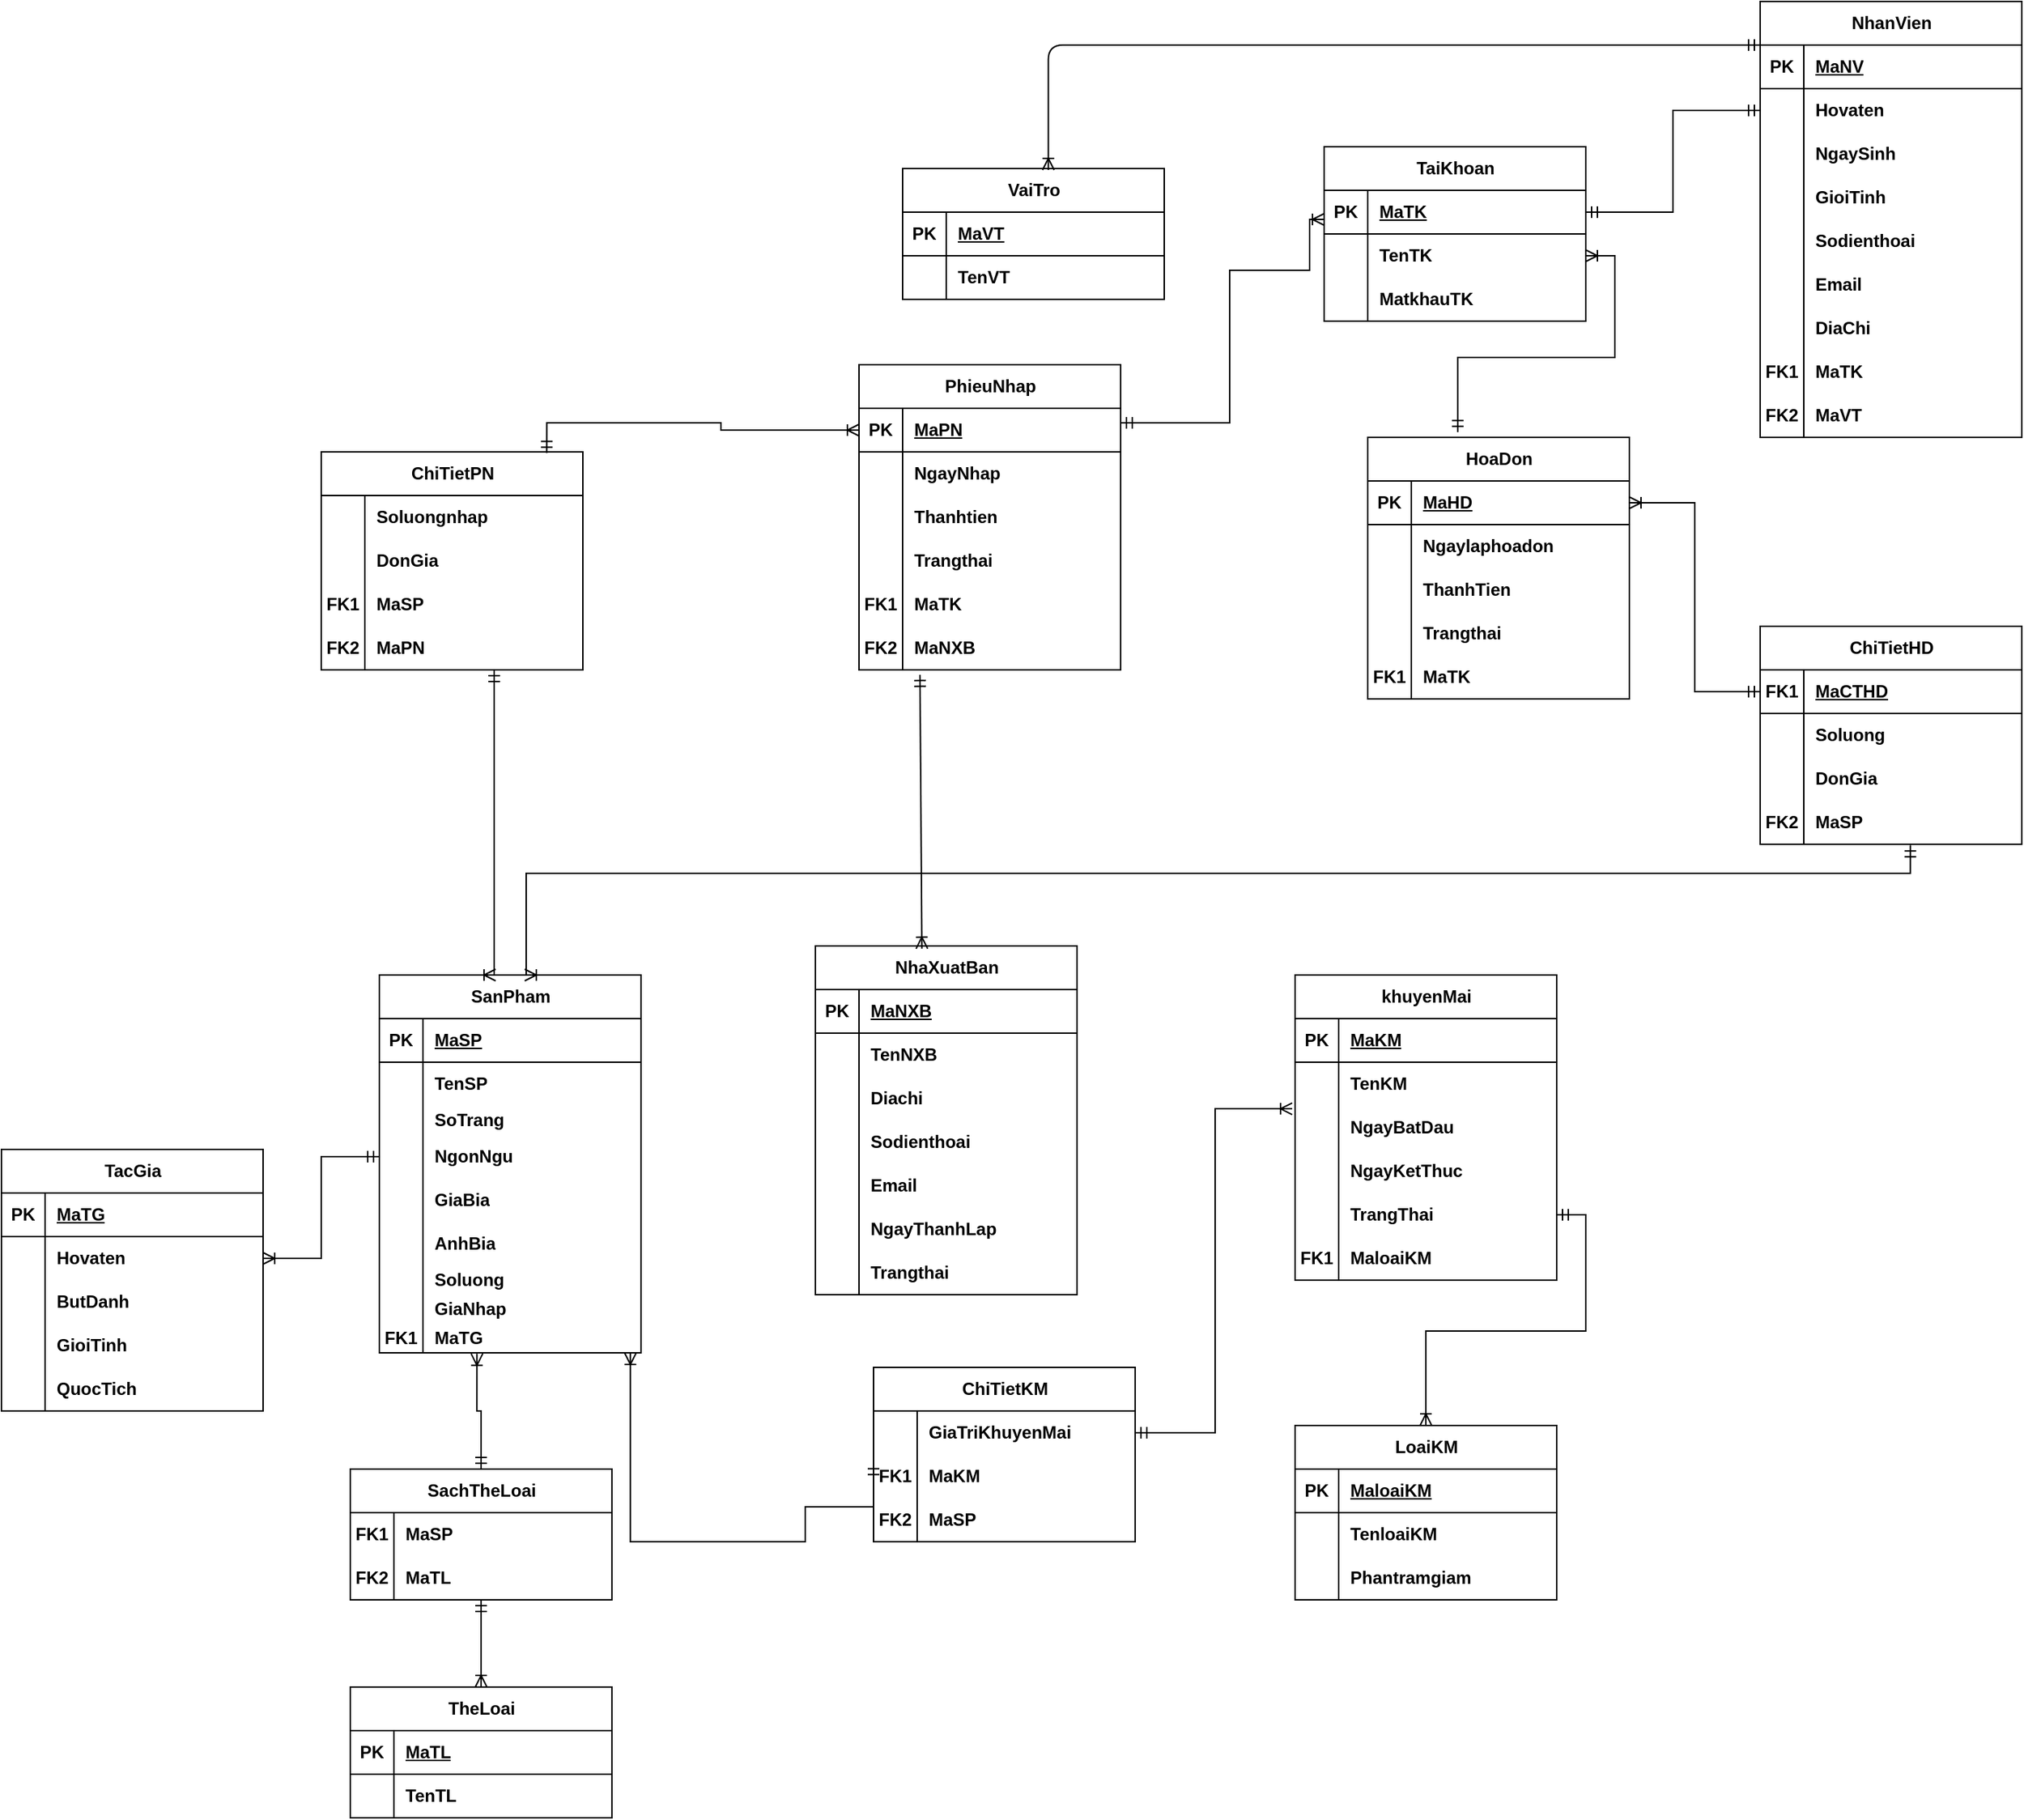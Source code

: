 <mxfile version="24.7.17">
  <diagram name="Trang-1" id="_kaybvWgTZtyp-BlCa4R">
    <mxGraphModel dx="2450" dy="522" grid="1" gridSize="10" guides="1" tooltips="1" connect="1" arrows="1" fold="1" page="1" pageScale="1" pageWidth="1400" pageHeight="850" math="0" shadow="0">
      <root>
        <mxCell id="0" />
        <mxCell id="1" parent="0" />
        <mxCell id="X2Ww0MM22i62LpCsxQ7U-1" value="TaiKhoan" style="shape=table;startSize=30;container=1;collapsible=1;childLayout=tableLayout;fixedRows=1;rowLines=0;fontStyle=1;align=center;resizeLast=1;html=1;columnLines=1;resizeLastRow=0;bottom=1;top=1;" parent="1" vertex="1">
          <mxGeometry x="340" y="320" width="180" height="120" as="geometry" />
        </mxCell>
        <mxCell id="X2Ww0MM22i62LpCsxQ7U-2" value="" style="shape=tableRow;horizontal=0;startSize=0;swimlaneHead=0;swimlaneBody=0;fillColor=none;collapsible=0;dropTarget=0;points=[[0,0.5],[1,0.5]];portConstraint=eastwest;top=0;left=0;right=0;bottom=1;" parent="X2Ww0MM22i62LpCsxQ7U-1" vertex="1">
          <mxGeometry y="30" width="180" height="30" as="geometry" />
        </mxCell>
        <mxCell id="X2Ww0MM22i62LpCsxQ7U-3" value="PK" style="shape=partialRectangle;connectable=0;fillColor=none;top=0;left=0;bottom=0;right=0;fontStyle=1;overflow=hidden;whiteSpace=wrap;html=1;" parent="X2Ww0MM22i62LpCsxQ7U-2" vertex="1">
          <mxGeometry width="30" height="30" as="geometry">
            <mxRectangle width="30" height="30" as="alternateBounds" />
          </mxGeometry>
        </mxCell>
        <mxCell id="X2Ww0MM22i62LpCsxQ7U-4" value="MaTK" style="shape=partialRectangle;connectable=0;fillColor=none;top=0;left=0;bottom=0;right=0;align=left;spacingLeft=6;fontStyle=5;overflow=hidden;whiteSpace=wrap;html=1;" parent="X2Ww0MM22i62LpCsxQ7U-2" vertex="1">
          <mxGeometry x="30" width="150" height="30" as="geometry">
            <mxRectangle width="150" height="30" as="alternateBounds" />
          </mxGeometry>
        </mxCell>
        <mxCell id="X2Ww0MM22i62LpCsxQ7U-5" value="" style="shape=tableRow;horizontal=0;startSize=0;swimlaneHead=0;swimlaneBody=0;fillColor=none;collapsible=0;dropTarget=0;points=[[0,0.5],[1,0.5]];portConstraint=eastwest;top=0;left=0;right=0;bottom=0;" parent="X2Ww0MM22i62LpCsxQ7U-1" vertex="1">
          <mxGeometry y="60" width="180" height="30" as="geometry" />
        </mxCell>
        <mxCell id="X2Ww0MM22i62LpCsxQ7U-6" value="" style="shape=partialRectangle;connectable=0;fillColor=none;top=0;left=0;bottom=0;right=0;editable=1;overflow=hidden;whiteSpace=wrap;html=1;fontStyle=1" parent="X2Ww0MM22i62LpCsxQ7U-5" vertex="1">
          <mxGeometry width="30" height="30" as="geometry">
            <mxRectangle width="30" height="30" as="alternateBounds" />
          </mxGeometry>
        </mxCell>
        <mxCell id="X2Ww0MM22i62LpCsxQ7U-7" value="TenTK" style="shape=partialRectangle;connectable=0;fillColor=none;top=0;left=0;bottom=0;right=0;align=left;spacingLeft=6;overflow=hidden;whiteSpace=wrap;html=1;fontStyle=1" parent="X2Ww0MM22i62LpCsxQ7U-5" vertex="1">
          <mxGeometry x="30" width="150" height="30" as="geometry">
            <mxRectangle width="150" height="30" as="alternateBounds" />
          </mxGeometry>
        </mxCell>
        <mxCell id="X2Ww0MM22i62LpCsxQ7U-8" value="" style="shape=tableRow;horizontal=0;startSize=0;swimlaneHead=0;swimlaneBody=0;fillColor=none;collapsible=0;dropTarget=0;points=[[0,0.5],[1,0.5]];portConstraint=eastwest;top=0;left=0;right=0;bottom=0;" parent="X2Ww0MM22i62LpCsxQ7U-1" vertex="1">
          <mxGeometry y="90" width="180" height="30" as="geometry" />
        </mxCell>
        <mxCell id="X2Ww0MM22i62LpCsxQ7U-9" value="" style="shape=partialRectangle;connectable=0;fillColor=none;top=0;left=0;bottom=0;right=0;editable=1;overflow=hidden;whiteSpace=wrap;html=1;fontStyle=1" parent="X2Ww0MM22i62LpCsxQ7U-8" vertex="1">
          <mxGeometry width="30" height="30" as="geometry">
            <mxRectangle width="30" height="30" as="alternateBounds" />
          </mxGeometry>
        </mxCell>
        <mxCell id="X2Ww0MM22i62LpCsxQ7U-10" value="MatkhauTK" style="shape=partialRectangle;connectable=0;fillColor=none;top=0;left=0;bottom=0;right=0;align=left;spacingLeft=6;overflow=hidden;whiteSpace=wrap;html=1;fontStyle=1" parent="X2Ww0MM22i62LpCsxQ7U-8" vertex="1">
          <mxGeometry x="30" width="150" height="30" as="geometry">
            <mxRectangle width="150" height="30" as="alternateBounds" />
          </mxGeometry>
        </mxCell>
        <mxCell id="X2Ww0MM22i62LpCsxQ7U-14" value="" style="shape=tableRow;horizontal=0;startSize=0;swimlaneHead=0;swimlaneBody=0;fillColor=none;collapsible=0;dropTarget=0;points=[[0,0.5],[1,0.5]];portConstraint=eastwest;top=0;left=0;right=0;bottom=0;" parent="1" vertex="1">
          <mxGeometry x="240" y="470" width="180" height="30" as="geometry" />
        </mxCell>
        <mxCell id="X2Ww0MM22i62LpCsxQ7U-23" value="VaiTro" style="shape=table;startSize=30;container=1;collapsible=1;childLayout=tableLayout;fixedRows=1;rowLines=0;fontStyle=1;align=center;resizeLast=1;html=1;" parent="1" vertex="1">
          <mxGeometry x="50" y="335" width="180" height="90" as="geometry" />
        </mxCell>
        <mxCell id="X2Ww0MM22i62LpCsxQ7U-24" value="" style="shape=tableRow;horizontal=0;startSize=0;swimlaneHead=0;swimlaneBody=0;fillColor=none;collapsible=0;dropTarget=0;points=[[0,0.5],[1,0.5]];portConstraint=eastwest;top=0;left=0;right=0;bottom=1;" parent="X2Ww0MM22i62LpCsxQ7U-23" vertex="1">
          <mxGeometry y="30" width="180" height="30" as="geometry" />
        </mxCell>
        <mxCell id="X2Ww0MM22i62LpCsxQ7U-25" value="PK" style="shape=partialRectangle;connectable=0;fillColor=none;top=0;left=0;bottom=0;right=0;fontStyle=1;overflow=hidden;whiteSpace=wrap;html=1;" parent="X2Ww0MM22i62LpCsxQ7U-24" vertex="1">
          <mxGeometry width="30" height="30" as="geometry">
            <mxRectangle width="30" height="30" as="alternateBounds" />
          </mxGeometry>
        </mxCell>
        <mxCell id="X2Ww0MM22i62LpCsxQ7U-26" value="MaVT" style="shape=partialRectangle;connectable=0;fillColor=none;top=0;left=0;bottom=0;right=0;align=left;spacingLeft=6;fontStyle=5;overflow=hidden;whiteSpace=wrap;html=1;" parent="X2Ww0MM22i62LpCsxQ7U-24" vertex="1">
          <mxGeometry x="30" width="150" height="30" as="geometry">
            <mxRectangle width="150" height="30" as="alternateBounds" />
          </mxGeometry>
        </mxCell>
        <mxCell id="X2Ww0MM22i62LpCsxQ7U-27" value="" style="shape=tableRow;horizontal=0;startSize=0;swimlaneHead=0;swimlaneBody=0;fillColor=none;collapsible=0;dropTarget=0;points=[[0,0.5],[1,0.5]];portConstraint=eastwest;top=0;left=0;right=0;bottom=0;" parent="X2Ww0MM22i62LpCsxQ7U-23" vertex="1">
          <mxGeometry y="60" width="180" height="30" as="geometry" />
        </mxCell>
        <mxCell id="X2Ww0MM22i62LpCsxQ7U-28" value="" style="shape=partialRectangle;connectable=0;fillColor=none;top=0;left=0;bottom=0;right=0;editable=1;overflow=hidden;whiteSpace=wrap;html=1;" parent="X2Ww0MM22i62LpCsxQ7U-27" vertex="1">
          <mxGeometry width="30" height="30" as="geometry">
            <mxRectangle width="30" height="30" as="alternateBounds" />
          </mxGeometry>
        </mxCell>
        <mxCell id="X2Ww0MM22i62LpCsxQ7U-29" value="&lt;b&gt;TenVT&lt;/b&gt;" style="shape=partialRectangle;connectable=0;fillColor=none;top=0;left=0;bottom=0;right=0;align=left;spacingLeft=6;overflow=hidden;whiteSpace=wrap;html=1;" parent="X2Ww0MM22i62LpCsxQ7U-27" vertex="1">
          <mxGeometry x="30" width="150" height="30" as="geometry">
            <mxRectangle width="150" height="30" as="alternateBounds" />
          </mxGeometry>
        </mxCell>
        <mxCell id="X2Ww0MM22i62LpCsxQ7U-40" style="edgeStyle=elbowEdgeStyle;rounded=1;orthogonalLoop=1;jettySize=auto;html=1;startArrow=ERoneToMany;startFill=0;endArrow=ERmandOne;endFill=0;elbow=vertical;exitX=0.557;exitY=0.011;exitDx=0;exitDy=0;exitPerimeter=0;" parent="1" source="X2Ww0MM22i62LpCsxQ7U-23" edge="1">
          <mxGeometry relative="1" as="geometry">
            <mxPoint x="150" y="330" as="sourcePoint" />
            <mxPoint x="640" y="250" as="targetPoint" />
            <Array as="points">
              <mxPoint x="490" y="250" />
            </Array>
          </mxGeometry>
        </mxCell>
        <mxCell id="X2Ww0MM22i62LpCsxQ7U-41" value="NhanVien" style="shape=table;startSize=30;container=1;collapsible=1;childLayout=tableLayout;fixedRows=1;rowLines=0;fontStyle=1;align=center;resizeLast=1;html=1;" parent="1" vertex="1">
          <mxGeometry x="640" y="220" width="180" height="300" as="geometry" />
        </mxCell>
        <mxCell id="X2Ww0MM22i62LpCsxQ7U-42" value="" style="shape=tableRow;horizontal=0;startSize=0;swimlaneHead=0;swimlaneBody=0;fillColor=none;collapsible=0;dropTarget=0;points=[[0,0.5],[1,0.5]];portConstraint=eastwest;top=0;left=0;right=0;bottom=1;fontStyle=1" parent="X2Ww0MM22i62LpCsxQ7U-41" vertex="1">
          <mxGeometry y="30" width="180" height="30" as="geometry" />
        </mxCell>
        <mxCell id="X2Ww0MM22i62LpCsxQ7U-43" value="PK" style="shape=partialRectangle;connectable=0;fillColor=none;top=0;left=0;bottom=0;right=0;fontStyle=1;overflow=hidden;whiteSpace=wrap;html=1;" parent="X2Ww0MM22i62LpCsxQ7U-42" vertex="1">
          <mxGeometry width="30" height="30" as="geometry">
            <mxRectangle width="30" height="30" as="alternateBounds" />
          </mxGeometry>
        </mxCell>
        <mxCell id="X2Ww0MM22i62LpCsxQ7U-44" value="MaNV" style="shape=partialRectangle;connectable=0;fillColor=none;top=0;left=0;bottom=0;right=0;align=left;spacingLeft=6;fontStyle=5;overflow=hidden;whiteSpace=wrap;html=1;" parent="X2Ww0MM22i62LpCsxQ7U-42" vertex="1">
          <mxGeometry x="30" width="150" height="30" as="geometry">
            <mxRectangle width="150" height="30" as="alternateBounds" />
          </mxGeometry>
        </mxCell>
        <mxCell id="X2Ww0MM22i62LpCsxQ7U-45" value="" style="shape=tableRow;horizontal=0;startSize=0;swimlaneHead=0;swimlaneBody=0;fillColor=none;collapsible=0;dropTarget=0;points=[[0,0.5],[1,0.5]];portConstraint=eastwest;top=0;left=0;right=0;bottom=0;fontStyle=1" parent="X2Ww0MM22i62LpCsxQ7U-41" vertex="1">
          <mxGeometry y="60" width="180" height="30" as="geometry" />
        </mxCell>
        <mxCell id="X2Ww0MM22i62LpCsxQ7U-46" value="" style="shape=partialRectangle;connectable=0;fillColor=none;top=0;left=0;bottom=0;right=0;editable=1;overflow=hidden;whiteSpace=wrap;html=1;fontStyle=1" parent="X2Ww0MM22i62LpCsxQ7U-45" vertex="1">
          <mxGeometry width="30" height="30" as="geometry">
            <mxRectangle width="30" height="30" as="alternateBounds" />
          </mxGeometry>
        </mxCell>
        <mxCell id="X2Ww0MM22i62LpCsxQ7U-47" value="Hovaten" style="shape=partialRectangle;connectable=0;fillColor=none;top=0;left=0;bottom=0;right=0;align=left;spacingLeft=6;overflow=hidden;whiteSpace=wrap;html=1;fontStyle=1" parent="X2Ww0MM22i62LpCsxQ7U-45" vertex="1">
          <mxGeometry x="30" width="150" height="30" as="geometry">
            <mxRectangle width="150" height="30" as="alternateBounds" />
          </mxGeometry>
        </mxCell>
        <mxCell id="X2Ww0MM22i62LpCsxQ7U-48" value="" style="shape=tableRow;horizontal=0;startSize=0;swimlaneHead=0;swimlaneBody=0;fillColor=none;collapsible=0;dropTarget=0;points=[[0,0.5],[1,0.5]];portConstraint=eastwest;top=0;left=0;right=0;bottom=0;fontStyle=1" parent="X2Ww0MM22i62LpCsxQ7U-41" vertex="1">
          <mxGeometry y="90" width="180" height="30" as="geometry" />
        </mxCell>
        <mxCell id="X2Ww0MM22i62LpCsxQ7U-49" value="" style="shape=partialRectangle;connectable=0;fillColor=none;top=0;left=0;bottom=0;right=0;editable=1;overflow=hidden;whiteSpace=wrap;html=1;fontStyle=1" parent="X2Ww0MM22i62LpCsxQ7U-48" vertex="1">
          <mxGeometry width="30" height="30" as="geometry">
            <mxRectangle width="30" height="30" as="alternateBounds" />
          </mxGeometry>
        </mxCell>
        <mxCell id="X2Ww0MM22i62LpCsxQ7U-50" value="NgaySinh" style="shape=partialRectangle;connectable=0;fillColor=none;top=0;left=0;bottom=0;right=0;align=left;spacingLeft=6;overflow=hidden;whiteSpace=wrap;html=1;fontStyle=1" parent="X2Ww0MM22i62LpCsxQ7U-48" vertex="1">
          <mxGeometry x="30" width="150" height="30" as="geometry">
            <mxRectangle width="150" height="30" as="alternateBounds" />
          </mxGeometry>
        </mxCell>
        <mxCell id="X2Ww0MM22i62LpCsxQ7U-51" value="" style="shape=tableRow;horizontal=0;startSize=0;swimlaneHead=0;swimlaneBody=0;fillColor=none;collapsible=0;dropTarget=0;points=[[0,0.5],[1,0.5]];portConstraint=eastwest;top=0;left=0;right=0;bottom=0;fontStyle=1" parent="X2Ww0MM22i62LpCsxQ7U-41" vertex="1">
          <mxGeometry y="120" width="180" height="30" as="geometry" />
        </mxCell>
        <mxCell id="X2Ww0MM22i62LpCsxQ7U-52" value="" style="shape=partialRectangle;connectable=0;fillColor=none;top=0;left=0;bottom=0;right=0;editable=1;overflow=hidden;whiteSpace=wrap;html=1;fontStyle=1" parent="X2Ww0MM22i62LpCsxQ7U-51" vertex="1">
          <mxGeometry width="30" height="30" as="geometry">
            <mxRectangle width="30" height="30" as="alternateBounds" />
          </mxGeometry>
        </mxCell>
        <mxCell id="X2Ww0MM22i62LpCsxQ7U-53" value="GioiTinh" style="shape=partialRectangle;connectable=0;fillColor=none;top=0;left=0;bottom=0;right=0;align=left;spacingLeft=6;overflow=hidden;whiteSpace=wrap;html=1;fontStyle=1" parent="X2Ww0MM22i62LpCsxQ7U-51" vertex="1">
          <mxGeometry x="30" width="150" height="30" as="geometry">
            <mxRectangle width="150" height="30" as="alternateBounds" />
          </mxGeometry>
        </mxCell>
        <mxCell id="X2Ww0MM22i62LpCsxQ7U-54" value="" style="shape=tableRow;horizontal=0;startSize=0;swimlaneHead=0;swimlaneBody=0;fillColor=none;collapsible=0;dropTarget=0;points=[[0,0.5],[1,0.5]];portConstraint=eastwest;top=0;left=0;right=0;bottom=0;fontStyle=1" parent="X2Ww0MM22i62LpCsxQ7U-41" vertex="1">
          <mxGeometry y="150" width="180" height="30" as="geometry" />
        </mxCell>
        <mxCell id="X2Ww0MM22i62LpCsxQ7U-55" value="" style="shape=partialRectangle;connectable=0;fillColor=none;top=0;left=0;bottom=0;right=0;editable=1;overflow=hidden;whiteSpace=wrap;html=1;fontStyle=1" parent="X2Ww0MM22i62LpCsxQ7U-54" vertex="1">
          <mxGeometry width="30" height="30" as="geometry">
            <mxRectangle width="30" height="30" as="alternateBounds" />
          </mxGeometry>
        </mxCell>
        <mxCell id="X2Ww0MM22i62LpCsxQ7U-56" value="Sodienthoai" style="shape=partialRectangle;connectable=0;fillColor=none;top=0;left=0;bottom=0;right=0;align=left;spacingLeft=6;overflow=hidden;whiteSpace=wrap;html=1;fontStyle=1" parent="X2Ww0MM22i62LpCsxQ7U-54" vertex="1">
          <mxGeometry x="30" width="150" height="30" as="geometry">
            <mxRectangle width="150" height="30" as="alternateBounds" />
          </mxGeometry>
        </mxCell>
        <mxCell id="X2Ww0MM22i62LpCsxQ7U-57" value="" style="shape=tableRow;horizontal=0;startSize=0;swimlaneHead=0;swimlaneBody=0;fillColor=none;collapsible=0;dropTarget=0;points=[[0,0.5],[1,0.5]];portConstraint=eastwest;top=0;left=0;right=0;bottom=0;fontStyle=1" parent="X2Ww0MM22i62LpCsxQ7U-41" vertex="1">
          <mxGeometry y="180" width="180" height="30" as="geometry" />
        </mxCell>
        <mxCell id="X2Ww0MM22i62LpCsxQ7U-58" value="" style="shape=partialRectangle;connectable=0;fillColor=none;top=0;left=0;bottom=0;right=0;editable=1;overflow=hidden;whiteSpace=wrap;html=1;fontStyle=1" parent="X2Ww0MM22i62LpCsxQ7U-57" vertex="1">
          <mxGeometry width="30" height="30" as="geometry">
            <mxRectangle width="30" height="30" as="alternateBounds" />
          </mxGeometry>
        </mxCell>
        <mxCell id="X2Ww0MM22i62LpCsxQ7U-59" value="Email" style="shape=partialRectangle;connectable=0;fillColor=none;top=0;left=0;bottom=0;right=0;align=left;spacingLeft=6;overflow=hidden;whiteSpace=wrap;html=1;fontStyle=1" parent="X2Ww0MM22i62LpCsxQ7U-57" vertex="1">
          <mxGeometry x="30" width="150" height="30" as="geometry">
            <mxRectangle width="150" height="30" as="alternateBounds" />
          </mxGeometry>
        </mxCell>
        <mxCell id="X2Ww0MM22i62LpCsxQ7U-60" value="" style="shape=tableRow;horizontal=0;startSize=0;swimlaneHead=0;swimlaneBody=0;fillColor=none;collapsible=0;dropTarget=0;points=[[0,0.5],[1,0.5]];portConstraint=eastwest;top=0;left=0;right=0;bottom=0;fontStyle=1" parent="X2Ww0MM22i62LpCsxQ7U-41" vertex="1">
          <mxGeometry y="210" width="180" height="30" as="geometry" />
        </mxCell>
        <mxCell id="X2Ww0MM22i62LpCsxQ7U-61" value="" style="shape=partialRectangle;connectable=0;fillColor=none;top=0;left=0;bottom=0;right=0;editable=1;overflow=hidden;whiteSpace=wrap;html=1;fontStyle=1" parent="X2Ww0MM22i62LpCsxQ7U-60" vertex="1">
          <mxGeometry width="30" height="30" as="geometry">
            <mxRectangle width="30" height="30" as="alternateBounds" />
          </mxGeometry>
        </mxCell>
        <mxCell id="X2Ww0MM22i62LpCsxQ7U-62" value="DiaChi" style="shape=partialRectangle;connectable=0;fillColor=none;top=0;left=0;bottom=0;right=0;align=left;spacingLeft=6;overflow=hidden;whiteSpace=wrap;html=1;fontStyle=1" parent="X2Ww0MM22i62LpCsxQ7U-60" vertex="1">
          <mxGeometry x="30" width="150" height="30" as="geometry">
            <mxRectangle width="150" height="30" as="alternateBounds" />
          </mxGeometry>
        </mxCell>
        <mxCell id="X2Ww0MM22i62LpCsxQ7U-423" value="" style="shape=tableRow;horizontal=0;startSize=0;swimlaneHead=0;swimlaneBody=0;fillColor=none;collapsible=0;dropTarget=0;points=[[0,0.5],[1,0.5]];portConstraint=eastwest;top=0;left=0;right=0;bottom=0;fontStyle=1" parent="X2Ww0MM22i62LpCsxQ7U-41" vertex="1">
          <mxGeometry y="240" width="180" height="30" as="geometry" />
        </mxCell>
        <mxCell id="X2Ww0MM22i62LpCsxQ7U-424" value="FK1" style="shape=partialRectangle;connectable=0;fillColor=none;top=0;left=0;bottom=0;right=0;editable=1;overflow=hidden;whiteSpace=wrap;html=1;fontStyle=1" parent="X2Ww0MM22i62LpCsxQ7U-423" vertex="1">
          <mxGeometry width="30" height="30" as="geometry">
            <mxRectangle width="30" height="30" as="alternateBounds" />
          </mxGeometry>
        </mxCell>
        <mxCell id="X2Ww0MM22i62LpCsxQ7U-425" value="MaTK" style="shape=partialRectangle;connectable=0;fillColor=none;top=0;left=0;bottom=0;right=0;align=left;spacingLeft=6;overflow=hidden;whiteSpace=wrap;html=1;fontStyle=1" parent="X2Ww0MM22i62LpCsxQ7U-423" vertex="1">
          <mxGeometry x="30" width="150" height="30" as="geometry">
            <mxRectangle width="150" height="30" as="alternateBounds" />
          </mxGeometry>
        </mxCell>
        <mxCell id="8p7XdLv9XxHDP14uyCpx-4" value="" style="shape=tableRow;horizontal=0;startSize=0;swimlaneHead=0;swimlaneBody=0;fillColor=none;collapsible=0;dropTarget=0;points=[[0,0.5],[1,0.5]];portConstraint=eastwest;top=0;left=0;right=0;bottom=0;fontStyle=1" parent="X2Ww0MM22i62LpCsxQ7U-41" vertex="1">
          <mxGeometry y="270" width="180" height="30" as="geometry" />
        </mxCell>
        <mxCell id="8p7XdLv9XxHDP14uyCpx-5" value="FK2" style="shape=partialRectangle;connectable=0;fillColor=none;top=0;left=0;bottom=0;right=0;editable=1;overflow=hidden;whiteSpace=wrap;html=1;fontStyle=1" parent="8p7XdLv9XxHDP14uyCpx-4" vertex="1">
          <mxGeometry width="30" height="30" as="geometry">
            <mxRectangle width="30" height="30" as="alternateBounds" />
          </mxGeometry>
        </mxCell>
        <mxCell id="8p7XdLv9XxHDP14uyCpx-6" value="MaVT" style="shape=partialRectangle;connectable=0;fillColor=none;top=0;left=0;bottom=0;right=0;align=left;spacingLeft=6;overflow=hidden;whiteSpace=wrap;html=1;fontStyle=1" parent="8p7XdLv9XxHDP14uyCpx-4" vertex="1">
          <mxGeometry x="30" width="150" height="30" as="geometry">
            <mxRectangle width="150" height="30" as="alternateBounds" />
          </mxGeometry>
        </mxCell>
        <mxCell id="X2Ww0MM22i62LpCsxQ7U-71" value="TacGia" style="shape=table;startSize=30;container=1;collapsible=1;childLayout=tableLayout;fixedRows=1;rowLines=0;fontStyle=1;align=center;resizeLast=1;html=1;" parent="1" vertex="1">
          <mxGeometry x="-570" y="1010" width="180" height="180" as="geometry" />
        </mxCell>
        <mxCell id="X2Ww0MM22i62LpCsxQ7U-72" value="" style="shape=tableRow;horizontal=0;startSize=0;swimlaneHead=0;swimlaneBody=0;fillColor=none;collapsible=0;dropTarget=0;points=[[0,0.5],[1,0.5]];portConstraint=eastwest;top=0;left=0;right=0;bottom=1;" parent="X2Ww0MM22i62LpCsxQ7U-71" vertex="1">
          <mxGeometry y="30" width="180" height="30" as="geometry" />
        </mxCell>
        <mxCell id="X2Ww0MM22i62LpCsxQ7U-73" value="PK" style="shape=partialRectangle;connectable=0;fillColor=none;top=0;left=0;bottom=0;right=0;fontStyle=1;overflow=hidden;whiteSpace=wrap;html=1;" parent="X2Ww0MM22i62LpCsxQ7U-72" vertex="1">
          <mxGeometry width="30" height="30" as="geometry">
            <mxRectangle width="30" height="30" as="alternateBounds" />
          </mxGeometry>
        </mxCell>
        <mxCell id="X2Ww0MM22i62LpCsxQ7U-74" value="MaTG" style="shape=partialRectangle;connectable=0;fillColor=none;top=0;left=0;bottom=0;right=0;align=left;spacingLeft=6;fontStyle=5;overflow=hidden;whiteSpace=wrap;html=1;" parent="X2Ww0MM22i62LpCsxQ7U-72" vertex="1">
          <mxGeometry x="30" width="150" height="30" as="geometry">
            <mxRectangle width="150" height="30" as="alternateBounds" />
          </mxGeometry>
        </mxCell>
        <mxCell id="X2Ww0MM22i62LpCsxQ7U-75" value="" style="shape=tableRow;horizontal=0;startSize=0;swimlaneHead=0;swimlaneBody=0;fillColor=none;collapsible=0;dropTarget=0;points=[[0,0.5],[1,0.5]];portConstraint=eastwest;top=0;left=0;right=0;bottom=0;fontStyle=1" parent="X2Ww0MM22i62LpCsxQ7U-71" vertex="1">
          <mxGeometry y="60" width="180" height="30" as="geometry" />
        </mxCell>
        <mxCell id="X2Ww0MM22i62LpCsxQ7U-76" value="" style="shape=partialRectangle;connectable=0;fillColor=none;top=0;left=0;bottom=0;right=0;editable=1;overflow=hidden;whiteSpace=wrap;html=1;fontStyle=1" parent="X2Ww0MM22i62LpCsxQ7U-75" vertex="1">
          <mxGeometry width="30" height="30" as="geometry">
            <mxRectangle width="30" height="30" as="alternateBounds" />
          </mxGeometry>
        </mxCell>
        <mxCell id="X2Ww0MM22i62LpCsxQ7U-77" value="Hovaten" style="shape=partialRectangle;connectable=0;fillColor=none;top=0;left=0;bottom=0;right=0;align=left;spacingLeft=6;overflow=hidden;whiteSpace=wrap;html=1;fontStyle=1" parent="X2Ww0MM22i62LpCsxQ7U-75" vertex="1">
          <mxGeometry x="30" width="150" height="30" as="geometry">
            <mxRectangle width="150" height="30" as="alternateBounds" />
          </mxGeometry>
        </mxCell>
        <mxCell id="X2Ww0MM22i62LpCsxQ7U-78" value="" style="shape=tableRow;horizontal=0;startSize=0;swimlaneHead=0;swimlaneBody=0;fillColor=none;collapsible=0;dropTarget=0;points=[[0,0.5],[1,0.5]];portConstraint=eastwest;top=0;left=0;right=0;bottom=0;fontStyle=1" parent="X2Ww0MM22i62LpCsxQ7U-71" vertex="1">
          <mxGeometry y="90" width="180" height="30" as="geometry" />
        </mxCell>
        <mxCell id="X2Ww0MM22i62LpCsxQ7U-79" value="" style="shape=partialRectangle;connectable=0;fillColor=none;top=0;left=0;bottom=0;right=0;editable=1;overflow=hidden;whiteSpace=wrap;html=1;fontStyle=1" parent="X2Ww0MM22i62LpCsxQ7U-78" vertex="1">
          <mxGeometry width="30" height="30" as="geometry">
            <mxRectangle width="30" height="30" as="alternateBounds" />
          </mxGeometry>
        </mxCell>
        <mxCell id="X2Ww0MM22i62LpCsxQ7U-80" value="ButDanh" style="shape=partialRectangle;connectable=0;fillColor=none;top=0;left=0;bottom=0;right=0;align=left;spacingLeft=6;overflow=hidden;whiteSpace=wrap;html=1;fontStyle=1" parent="X2Ww0MM22i62LpCsxQ7U-78" vertex="1">
          <mxGeometry x="30" width="150" height="30" as="geometry">
            <mxRectangle width="150" height="30" as="alternateBounds" />
          </mxGeometry>
        </mxCell>
        <mxCell id="X2Ww0MM22i62LpCsxQ7U-87" value="" style="shape=tableRow;horizontal=0;startSize=0;swimlaneHead=0;swimlaneBody=0;fillColor=none;collapsible=0;dropTarget=0;points=[[0,0.5],[1,0.5]];portConstraint=eastwest;top=0;left=0;right=0;bottom=0;fontStyle=1" parent="X2Ww0MM22i62LpCsxQ7U-71" vertex="1">
          <mxGeometry y="120" width="180" height="30" as="geometry" />
        </mxCell>
        <mxCell id="X2Ww0MM22i62LpCsxQ7U-88" value="" style="shape=partialRectangle;connectable=0;fillColor=none;top=0;left=0;bottom=0;right=0;editable=1;overflow=hidden;whiteSpace=wrap;html=1;fontStyle=1" parent="X2Ww0MM22i62LpCsxQ7U-87" vertex="1">
          <mxGeometry width="30" height="30" as="geometry">
            <mxRectangle width="30" height="30" as="alternateBounds" />
          </mxGeometry>
        </mxCell>
        <mxCell id="X2Ww0MM22i62LpCsxQ7U-89" value="GioiTinh" style="shape=partialRectangle;connectable=0;fillColor=none;top=0;left=0;bottom=0;right=0;align=left;spacingLeft=6;overflow=hidden;whiteSpace=wrap;html=1;fontStyle=1" parent="X2Ww0MM22i62LpCsxQ7U-87" vertex="1">
          <mxGeometry x="30" width="150" height="30" as="geometry">
            <mxRectangle width="150" height="30" as="alternateBounds" />
          </mxGeometry>
        </mxCell>
        <mxCell id="X2Ww0MM22i62LpCsxQ7U-90" value="" style="shape=tableRow;horizontal=0;startSize=0;swimlaneHead=0;swimlaneBody=0;fillColor=none;collapsible=0;dropTarget=0;points=[[0,0.5],[1,0.5]];portConstraint=eastwest;top=0;left=0;right=0;bottom=0;fontStyle=1" parent="X2Ww0MM22i62LpCsxQ7U-71" vertex="1">
          <mxGeometry y="150" width="180" height="30" as="geometry" />
        </mxCell>
        <mxCell id="X2Ww0MM22i62LpCsxQ7U-91" value="" style="shape=partialRectangle;connectable=0;fillColor=none;top=0;left=0;bottom=0;right=0;editable=1;overflow=hidden;whiteSpace=wrap;html=1;fontStyle=1" parent="X2Ww0MM22i62LpCsxQ7U-90" vertex="1">
          <mxGeometry width="30" height="30" as="geometry">
            <mxRectangle width="30" height="30" as="alternateBounds" />
          </mxGeometry>
        </mxCell>
        <mxCell id="X2Ww0MM22i62LpCsxQ7U-92" value="QuocTich" style="shape=partialRectangle;connectable=0;fillColor=none;top=0;left=0;bottom=0;right=0;align=left;spacingLeft=6;overflow=hidden;whiteSpace=wrap;html=1;fontStyle=1" parent="X2Ww0MM22i62LpCsxQ7U-90" vertex="1">
          <mxGeometry x="30" width="150" height="30" as="geometry">
            <mxRectangle width="150" height="30" as="alternateBounds" />
          </mxGeometry>
        </mxCell>
        <mxCell id="X2Ww0MM22i62LpCsxQ7U-102" value="SanPham" style="shape=table;startSize=30;container=1;collapsible=1;childLayout=tableLayout;fixedRows=1;rowLines=0;fontStyle=1;align=center;resizeLast=1;html=1;" parent="1" vertex="1">
          <mxGeometry x="-310" y="890" width="180" height="260.0" as="geometry" />
        </mxCell>
        <mxCell id="X2Ww0MM22i62LpCsxQ7U-103" value="" style="shape=tableRow;horizontal=0;startSize=0;swimlaneHead=0;swimlaneBody=0;fillColor=none;collapsible=0;dropTarget=0;points=[[0,0.5],[1,0.5]];portConstraint=eastwest;top=0;left=0;right=0;bottom=1;fontStyle=1" parent="X2Ww0MM22i62LpCsxQ7U-102" vertex="1">
          <mxGeometry y="30" width="180" height="30" as="geometry" />
        </mxCell>
        <mxCell id="X2Ww0MM22i62LpCsxQ7U-104" value="PK" style="shape=partialRectangle;connectable=0;fillColor=none;top=0;left=0;bottom=0;right=0;fontStyle=1;overflow=hidden;whiteSpace=wrap;html=1;" parent="X2Ww0MM22i62LpCsxQ7U-103" vertex="1">
          <mxGeometry width="30" height="30" as="geometry">
            <mxRectangle width="30" height="30" as="alternateBounds" />
          </mxGeometry>
        </mxCell>
        <mxCell id="X2Ww0MM22i62LpCsxQ7U-105" value="MaSP" style="shape=partialRectangle;connectable=0;fillColor=none;top=0;left=0;bottom=0;right=0;align=left;spacingLeft=6;fontStyle=5;overflow=hidden;whiteSpace=wrap;html=1;" parent="X2Ww0MM22i62LpCsxQ7U-103" vertex="1">
          <mxGeometry x="30" width="150" height="30" as="geometry">
            <mxRectangle width="150" height="30" as="alternateBounds" />
          </mxGeometry>
        </mxCell>
        <mxCell id="X2Ww0MM22i62LpCsxQ7U-106" value="" style="shape=tableRow;horizontal=0;startSize=0;swimlaneHead=0;swimlaneBody=0;fillColor=none;collapsible=0;dropTarget=0;points=[[0,0.5],[1,0.5]];portConstraint=eastwest;top=0;left=0;right=0;bottom=0;fontStyle=1" parent="X2Ww0MM22i62LpCsxQ7U-102" vertex="1">
          <mxGeometry y="60" width="180" height="30" as="geometry" />
        </mxCell>
        <mxCell id="X2Ww0MM22i62LpCsxQ7U-107" value="" style="shape=partialRectangle;connectable=0;fillColor=none;top=0;left=0;bottom=0;right=0;editable=1;overflow=hidden;whiteSpace=wrap;html=1;fontStyle=1" parent="X2Ww0MM22i62LpCsxQ7U-106" vertex="1">
          <mxGeometry width="30" height="30" as="geometry">
            <mxRectangle width="30" height="30" as="alternateBounds" />
          </mxGeometry>
        </mxCell>
        <mxCell id="X2Ww0MM22i62LpCsxQ7U-108" value="TenSP" style="shape=partialRectangle;connectable=0;fillColor=none;top=0;left=0;bottom=0;right=0;align=left;spacingLeft=6;overflow=hidden;whiteSpace=wrap;html=1;fontStyle=1" parent="X2Ww0MM22i62LpCsxQ7U-106" vertex="1">
          <mxGeometry x="30" width="150" height="30" as="geometry">
            <mxRectangle width="150" height="30" as="alternateBounds" />
          </mxGeometry>
        </mxCell>
        <mxCell id="X2Ww0MM22i62LpCsxQ7U-112" value="" style="shape=tableRow;horizontal=0;startSize=0;swimlaneHead=0;swimlaneBody=0;fillColor=none;collapsible=0;dropTarget=0;points=[[0,0.5],[1,0.5]];portConstraint=eastwest;top=0;left=0;right=0;bottom=0;fontStyle=1" parent="X2Ww0MM22i62LpCsxQ7U-102" vertex="1">
          <mxGeometry y="90" width="180" height="20" as="geometry" />
        </mxCell>
        <mxCell id="X2Ww0MM22i62LpCsxQ7U-113" value="" style="shape=partialRectangle;connectable=0;fillColor=none;top=0;left=0;bottom=0;right=0;editable=1;overflow=hidden;whiteSpace=wrap;html=1;fontStyle=1" parent="X2Ww0MM22i62LpCsxQ7U-112" vertex="1">
          <mxGeometry width="30" height="20" as="geometry">
            <mxRectangle width="30" height="20" as="alternateBounds" />
          </mxGeometry>
        </mxCell>
        <mxCell id="X2Ww0MM22i62LpCsxQ7U-114" value="SoTrang" style="shape=partialRectangle;connectable=0;fillColor=none;top=0;left=0;bottom=0;right=0;align=left;spacingLeft=6;overflow=hidden;whiteSpace=wrap;html=1;fontStyle=1" parent="X2Ww0MM22i62LpCsxQ7U-112" vertex="1">
          <mxGeometry x="30" width="150" height="20" as="geometry">
            <mxRectangle width="150" height="20" as="alternateBounds" />
          </mxGeometry>
        </mxCell>
        <mxCell id="X2Ww0MM22i62LpCsxQ7U-115" value="" style="shape=tableRow;horizontal=0;startSize=0;swimlaneHead=0;swimlaneBody=0;fillColor=none;collapsible=0;dropTarget=0;points=[[0,0.5],[1,0.5]];portConstraint=eastwest;top=0;left=0;right=0;bottom=0;fontStyle=1" parent="X2Ww0MM22i62LpCsxQ7U-102" vertex="1">
          <mxGeometry y="110" width="180" height="30" as="geometry" />
        </mxCell>
        <mxCell id="X2Ww0MM22i62LpCsxQ7U-116" value="" style="shape=partialRectangle;connectable=0;fillColor=none;top=0;left=0;bottom=0;right=0;editable=1;overflow=hidden;whiteSpace=wrap;html=1;fontStyle=1" parent="X2Ww0MM22i62LpCsxQ7U-115" vertex="1">
          <mxGeometry width="30" height="30" as="geometry">
            <mxRectangle width="30" height="30" as="alternateBounds" />
          </mxGeometry>
        </mxCell>
        <mxCell id="X2Ww0MM22i62LpCsxQ7U-117" value="NgonNgu" style="shape=partialRectangle;connectable=0;fillColor=none;top=0;left=0;bottom=0;right=0;align=left;spacingLeft=6;overflow=hidden;whiteSpace=wrap;html=1;fontStyle=1" parent="X2Ww0MM22i62LpCsxQ7U-115" vertex="1">
          <mxGeometry x="30" width="150" height="30" as="geometry">
            <mxRectangle width="150" height="30" as="alternateBounds" />
          </mxGeometry>
        </mxCell>
        <mxCell id="X2Ww0MM22i62LpCsxQ7U-118" value="" style="shape=tableRow;horizontal=0;startSize=0;swimlaneHead=0;swimlaneBody=0;fillColor=none;collapsible=0;dropTarget=0;points=[[0,0.5],[1,0.5]];portConstraint=eastwest;top=0;left=0;right=0;bottom=0;fontStyle=1" parent="X2Ww0MM22i62LpCsxQ7U-102" vertex="1">
          <mxGeometry y="140" width="180" height="30" as="geometry" />
        </mxCell>
        <mxCell id="X2Ww0MM22i62LpCsxQ7U-119" value="" style="shape=partialRectangle;connectable=0;fillColor=none;top=0;left=0;bottom=0;right=0;editable=1;overflow=hidden;whiteSpace=wrap;html=1;fontStyle=1" parent="X2Ww0MM22i62LpCsxQ7U-118" vertex="1">
          <mxGeometry width="30" height="30" as="geometry">
            <mxRectangle width="30" height="30" as="alternateBounds" />
          </mxGeometry>
        </mxCell>
        <mxCell id="X2Ww0MM22i62LpCsxQ7U-120" value="GiaBia" style="shape=partialRectangle;connectable=0;fillColor=none;top=0;left=0;bottom=0;right=0;align=left;spacingLeft=6;overflow=hidden;whiteSpace=wrap;html=1;fontStyle=1" parent="X2Ww0MM22i62LpCsxQ7U-118" vertex="1">
          <mxGeometry x="30" width="150" height="30" as="geometry">
            <mxRectangle width="150" height="30" as="alternateBounds" />
          </mxGeometry>
        </mxCell>
        <mxCell id="X2Ww0MM22i62LpCsxQ7U-121" value="" style="shape=tableRow;horizontal=0;startSize=0;swimlaneHead=0;swimlaneBody=0;fillColor=none;collapsible=0;dropTarget=0;points=[[0,0.5],[1,0.5]];portConstraint=eastwest;top=0;left=0;right=0;bottom=0;fontStyle=1" parent="X2Ww0MM22i62LpCsxQ7U-102" vertex="1">
          <mxGeometry y="170" width="180" height="30" as="geometry" />
        </mxCell>
        <mxCell id="X2Ww0MM22i62LpCsxQ7U-122" value="" style="shape=partialRectangle;connectable=0;fillColor=none;top=0;left=0;bottom=0;right=0;editable=1;overflow=hidden;whiteSpace=wrap;html=1;fontStyle=1" parent="X2Ww0MM22i62LpCsxQ7U-121" vertex="1">
          <mxGeometry width="30" height="30" as="geometry">
            <mxRectangle width="30" height="30" as="alternateBounds" />
          </mxGeometry>
        </mxCell>
        <mxCell id="X2Ww0MM22i62LpCsxQ7U-123" value="AnhBia" style="shape=partialRectangle;connectable=0;fillColor=none;top=0;left=0;bottom=0;right=0;align=left;spacingLeft=6;overflow=hidden;whiteSpace=wrap;html=1;fontStyle=1" parent="X2Ww0MM22i62LpCsxQ7U-121" vertex="1">
          <mxGeometry x="30" width="150" height="30" as="geometry">
            <mxRectangle width="150" height="30" as="alternateBounds" />
          </mxGeometry>
        </mxCell>
        <mxCell id="AXycgGIp6en-pcp5Bdcr-4" value="" style="shape=tableRow;horizontal=0;startSize=0;swimlaneHead=0;swimlaneBody=0;fillColor=none;collapsible=0;dropTarget=0;points=[[0,0.5],[1,0.5]];portConstraint=eastwest;top=0;left=0;right=0;bottom=0;fontStyle=1" parent="X2Ww0MM22i62LpCsxQ7U-102" vertex="1">
          <mxGeometry y="200" width="180" height="20" as="geometry" />
        </mxCell>
        <mxCell id="AXycgGIp6en-pcp5Bdcr-5" value="" style="shape=partialRectangle;connectable=0;fillColor=none;top=0;left=0;bottom=0;right=0;editable=1;overflow=hidden;whiteSpace=wrap;html=1;fontStyle=1" parent="AXycgGIp6en-pcp5Bdcr-4" vertex="1">
          <mxGeometry width="30" height="20" as="geometry">
            <mxRectangle width="30" height="20" as="alternateBounds" />
          </mxGeometry>
        </mxCell>
        <mxCell id="AXycgGIp6en-pcp5Bdcr-6" value="Soluong" style="shape=partialRectangle;connectable=0;fillColor=none;top=0;left=0;bottom=0;right=0;align=left;spacingLeft=6;overflow=hidden;whiteSpace=wrap;html=1;fontStyle=1" parent="AXycgGIp6en-pcp5Bdcr-4" vertex="1">
          <mxGeometry x="30" width="150" height="20" as="geometry">
            <mxRectangle width="150" height="20" as="alternateBounds" />
          </mxGeometry>
        </mxCell>
        <mxCell id="iAhAejHzlgxljpsTgPxF-1" value="" style="shape=tableRow;horizontal=0;startSize=0;swimlaneHead=0;swimlaneBody=0;fillColor=none;collapsible=0;dropTarget=0;points=[[0,0.5],[1,0.5]];portConstraint=eastwest;top=0;left=0;right=0;bottom=0;fontStyle=1" parent="X2Ww0MM22i62LpCsxQ7U-102" vertex="1">
          <mxGeometry y="220" width="180" height="20" as="geometry" />
        </mxCell>
        <mxCell id="iAhAejHzlgxljpsTgPxF-2" value="" style="shape=partialRectangle;connectable=0;fillColor=none;top=0;left=0;bottom=0;right=0;editable=1;overflow=hidden;whiteSpace=wrap;html=1;fontStyle=1" parent="iAhAejHzlgxljpsTgPxF-1" vertex="1">
          <mxGeometry width="30" height="20" as="geometry">
            <mxRectangle width="30" height="20" as="alternateBounds" />
          </mxGeometry>
        </mxCell>
        <mxCell id="iAhAejHzlgxljpsTgPxF-3" value="GiaNhap" style="shape=partialRectangle;connectable=0;fillColor=none;top=0;left=0;bottom=0;right=0;align=left;spacingLeft=6;overflow=hidden;whiteSpace=wrap;html=1;fontStyle=1" parent="iAhAejHzlgxljpsTgPxF-1" vertex="1">
          <mxGeometry x="30" width="150" height="20" as="geometry">
            <mxRectangle width="150" height="20" as="alternateBounds" />
          </mxGeometry>
        </mxCell>
        <mxCell id="ouoknDYuB9P4VCKJAOr4-3" value="" style="shape=tableRow;horizontal=0;startSize=0;swimlaneHead=0;swimlaneBody=0;fillColor=none;collapsible=0;dropTarget=0;points=[[0,0.5],[1,0.5]];portConstraint=eastwest;top=0;left=0;right=0;bottom=0;fontStyle=1" parent="X2Ww0MM22i62LpCsxQ7U-102" vertex="1">
          <mxGeometry y="240" width="180" height="20" as="geometry" />
        </mxCell>
        <mxCell id="ouoknDYuB9P4VCKJAOr4-4" value="FK1" style="shape=partialRectangle;connectable=0;fillColor=none;top=0;left=0;bottom=0;right=0;editable=1;overflow=hidden;whiteSpace=wrap;html=1;fontStyle=1" parent="ouoknDYuB9P4VCKJAOr4-3" vertex="1">
          <mxGeometry width="30" height="20" as="geometry">
            <mxRectangle width="30" height="20" as="alternateBounds" />
          </mxGeometry>
        </mxCell>
        <mxCell id="ouoknDYuB9P4VCKJAOr4-5" value="MaTG" style="shape=partialRectangle;connectable=0;fillColor=none;top=0;left=0;bottom=0;right=0;align=left;spacingLeft=6;overflow=hidden;whiteSpace=wrap;html=1;fontStyle=1" parent="ouoknDYuB9P4VCKJAOr4-3" vertex="1">
          <mxGeometry x="30" width="150" height="20" as="geometry">
            <mxRectangle width="150" height="20" as="alternateBounds" />
          </mxGeometry>
        </mxCell>
        <mxCell id="X2Ww0MM22i62LpCsxQ7U-131" value="NhaXuatBan" style="shape=table;startSize=30;container=1;collapsible=1;childLayout=tableLayout;fixedRows=1;rowLines=0;fontStyle=1;align=center;resizeLast=1;html=1;" parent="1" vertex="1">
          <mxGeometry x="-10" y="870" width="180" height="240" as="geometry" />
        </mxCell>
        <mxCell id="X2Ww0MM22i62LpCsxQ7U-132" value="" style="shape=tableRow;horizontal=0;startSize=0;swimlaneHead=0;swimlaneBody=0;fillColor=none;collapsible=0;dropTarget=0;points=[[0,0.5],[1,0.5]];portConstraint=eastwest;top=0;left=0;right=0;bottom=1;fontStyle=1" parent="X2Ww0MM22i62LpCsxQ7U-131" vertex="1">
          <mxGeometry y="30" width="180" height="30" as="geometry" />
        </mxCell>
        <mxCell id="X2Ww0MM22i62LpCsxQ7U-133" value="PK" style="shape=partialRectangle;connectable=0;fillColor=none;top=0;left=0;bottom=0;right=0;fontStyle=1;overflow=hidden;whiteSpace=wrap;html=1;" parent="X2Ww0MM22i62LpCsxQ7U-132" vertex="1">
          <mxGeometry width="30" height="30" as="geometry">
            <mxRectangle width="30" height="30" as="alternateBounds" />
          </mxGeometry>
        </mxCell>
        <mxCell id="X2Ww0MM22i62LpCsxQ7U-134" value="MaNXB" style="shape=partialRectangle;connectable=0;fillColor=none;top=0;left=0;bottom=0;right=0;align=left;spacingLeft=6;fontStyle=5;overflow=hidden;whiteSpace=wrap;html=1;" parent="X2Ww0MM22i62LpCsxQ7U-132" vertex="1">
          <mxGeometry x="30" width="150" height="30" as="geometry">
            <mxRectangle width="150" height="30" as="alternateBounds" />
          </mxGeometry>
        </mxCell>
        <mxCell id="X2Ww0MM22i62LpCsxQ7U-135" value="" style="shape=tableRow;horizontal=0;startSize=0;swimlaneHead=0;swimlaneBody=0;fillColor=none;collapsible=0;dropTarget=0;points=[[0,0.5],[1,0.5]];portConstraint=eastwest;top=0;left=0;right=0;bottom=0;fontStyle=1" parent="X2Ww0MM22i62LpCsxQ7U-131" vertex="1">
          <mxGeometry y="60" width="180" height="30" as="geometry" />
        </mxCell>
        <mxCell id="X2Ww0MM22i62LpCsxQ7U-136" value="" style="shape=partialRectangle;connectable=0;fillColor=none;top=0;left=0;bottom=0;right=0;editable=1;overflow=hidden;whiteSpace=wrap;html=1;fontStyle=1" parent="X2Ww0MM22i62LpCsxQ7U-135" vertex="1">
          <mxGeometry width="30" height="30" as="geometry">
            <mxRectangle width="30" height="30" as="alternateBounds" />
          </mxGeometry>
        </mxCell>
        <mxCell id="X2Ww0MM22i62LpCsxQ7U-137" value="TenNXB" style="shape=partialRectangle;connectable=0;fillColor=none;top=0;left=0;bottom=0;right=0;align=left;spacingLeft=6;overflow=hidden;whiteSpace=wrap;html=1;fontStyle=1" parent="X2Ww0MM22i62LpCsxQ7U-135" vertex="1">
          <mxGeometry x="30" width="150" height="30" as="geometry">
            <mxRectangle width="150" height="30" as="alternateBounds" />
          </mxGeometry>
        </mxCell>
        <mxCell id="X2Ww0MM22i62LpCsxQ7U-138" value="" style="shape=tableRow;horizontal=0;startSize=0;swimlaneHead=0;swimlaneBody=0;fillColor=none;collapsible=0;dropTarget=0;points=[[0,0.5],[1,0.5]];portConstraint=eastwest;top=0;left=0;right=0;bottom=0;fontStyle=1" parent="X2Ww0MM22i62LpCsxQ7U-131" vertex="1">
          <mxGeometry y="90" width="180" height="30" as="geometry" />
        </mxCell>
        <mxCell id="X2Ww0MM22i62LpCsxQ7U-139" value="" style="shape=partialRectangle;connectable=0;fillColor=none;top=0;left=0;bottom=0;right=0;editable=1;overflow=hidden;whiteSpace=wrap;html=1;fontStyle=1" parent="X2Ww0MM22i62LpCsxQ7U-138" vertex="1">
          <mxGeometry width="30" height="30" as="geometry">
            <mxRectangle width="30" height="30" as="alternateBounds" />
          </mxGeometry>
        </mxCell>
        <mxCell id="X2Ww0MM22i62LpCsxQ7U-140" value="Diachi" style="shape=partialRectangle;connectable=0;fillColor=none;top=0;left=0;bottom=0;right=0;align=left;spacingLeft=6;overflow=hidden;whiteSpace=wrap;html=1;fontStyle=1" parent="X2Ww0MM22i62LpCsxQ7U-138" vertex="1">
          <mxGeometry x="30" width="150" height="30" as="geometry">
            <mxRectangle width="150" height="30" as="alternateBounds" />
          </mxGeometry>
        </mxCell>
        <mxCell id="X2Ww0MM22i62LpCsxQ7U-141" value="" style="shape=tableRow;horizontal=0;startSize=0;swimlaneHead=0;swimlaneBody=0;fillColor=none;collapsible=0;dropTarget=0;points=[[0,0.5],[1,0.5]];portConstraint=eastwest;top=0;left=0;right=0;bottom=0;fontStyle=1" parent="X2Ww0MM22i62LpCsxQ7U-131" vertex="1">
          <mxGeometry y="120" width="180" height="30" as="geometry" />
        </mxCell>
        <mxCell id="X2Ww0MM22i62LpCsxQ7U-142" value="" style="shape=partialRectangle;connectable=0;fillColor=none;top=0;left=0;bottom=0;right=0;editable=1;overflow=hidden;whiteSpace=wrap;html=1;fontStyle=1" parent="X2Ww0MM22i62LpCsxQ7U-141" vertex="1">
          <mxGeometry width="30" height="30" as="geometry">
            <mxRectangle width="30" height="30" as="alternateBounds" />
          </mxGeometry>
        </mxCell>
        <mxCell id="X2Ww0MM22i62LpCsxQ7U-143" value="Sodienthoai" style="shape=partialRectangle;connectable=0;fillColor=none;top=0;left=0;bottom=0;right=0;align=left;spacingLeft=6;overflow=hidden;whiteSpace=wrap;html=1;fontStyle=1" parent="X2Ww0MM22i62LpCsxQ7U-141" vertex="1">
          <mxGeometry x="30" width="150" height="30" as="geometry">
            <mxRectangle width="150" height="30" as="alternateBounds" />
          </mxGeometry>
        </mxCell>
        <mxCell id="X2Ww0MM22i62LpCsxQ7U-144" value="" style="shape=tableRow;horizontal=0;startSize=0;swimlaneHead=0;swimlaneBody=0;fillColor=none;collapsible=0;dropTarget=0;points=[[0,0.5],[1,0.5]];portConstraint=eastwest;top=0;left=0;right=0;bottom=0;fontStyle=1" parent="X2Ww0MM22i62LpCsxQ7U-131" vertex="1">
          <mxGeometry y="150" width="180" height="30" as="geometry" />
        </mxCell>
        <mxCell id="X2Ww0MM22i62LpCsxQ7U-145" value="" style="shape=partialRectangle;connectable=0;fillColor=none;top=0;left=0;bottom=0;right=0;editable=1;overflow=hidden;whiteSpace=wrap;html=1;fontStyle=1" parent="X2Ww0MM22i62LpCsxQ7U-144" vertex="1">
          <mxGeometry width="30" height="30" as="geometry">
            <mxRectangle width="30" height="30" as="alternateBounds" />
          </mxGeometry>
        </mxCell>
        <mxCell id="X2Ww0MM22i62LpCsxQ7U-146" value="Email" style="shape=partialRectangle;connectable=0;fillColor=none;top=0;left=0;bottom=0;right=0;align=left;spacingLeft=6;overflow=hidden;whiteSpace=wrap;html=1;fontStyle=1" parent="X2Ww0MM22i62LpCsxQ7U-144" vertex="1">
          <mxGeometry x="30" width="150" height="30" as="geometry">
            <mxRectangle width="150" height="30" as="alternateBounds" />
          </mxGeometry>
        </mxCell>
        <mxCell id="X2Ww0MM22i62LpCsxQ7U-147" value="" style="shape=tableRow;horizontal=0;startSize=0;swimlaneHead=0;swimlaneBody=0;fillColor=none;collapsible=0;dropTarget=0;points=[[0,0.5],[1,0.5]];portConstraint=eastwest;top=0;left=0;right=0;bottom=0;fontStyle=1" parent="X2Ww0MM22i62LpCsxQ7U-131" vertex="1">
          <mxGeometry y="180" width="180" height="30" as="geometry" />
        </mxCell>
        <mxCell id="X2Ww0MM22i62LpCsxQ7U-148" value="" style="shape=partialRectangle;connectable=0;fillColor=none;top=0;left=0;bottom=0;right=0;editable=1;overflow=hidden;whiteSpace=wrap;html=1;fontStyle=1" parent="X2Ww0MM22i62LpCsxQ7U-147" vertex="1">
          <mxGeometry width="30" height="30" as="geometry">
            <mxRectangle width="30" height="30" as="alternateBounds" />
          </mxGeometry>
        </mxCell>
        <mxCell id="X2Ww0MM22i62LpCsxQ7U-149" value="NgayThanhLap" style="shape=partialRectangle;connectable=0;fillColor=none;top=0;left=0;bottom=0;right=0;align=left;spacingLeft=6;overflow=hidden;whiteSpace=wrap;html=1;fontStyle=1" parent="X2Ww0MM22i62LpCsxQ7U-147" vertex="1">
          <mxGeometry x="30" width="150" height="30" as="geometry">
            <mxRectangle width="150" height="30" as="alternateBounds" />
          </mxGeometry>
        </mxCell>
        <mxCell id="ZB6WIZVuoyv1xmeurHdY-10" value="" style="shape=tableRow;horizontal=0;startSize=0;swimlaneHead=0;swimlaneBody=0;fillColor=none;collapsible=0;dropTarget=0;points=[[0,0.5],[1,0.5]];portConstraint=eastwest;top=0;left=0;right=0;bottom=0;fontStyle=1" parent="X2Ww0MM22i62LpCsxQ7U-131" vertex="1">
          <mxGeometry y="210" width="180" height="30" as="geometry" />
        </mxCell>
        <mxCell id="ZB6WIZVuoyv1xmeurHdY-11" value="" style="shape=partialRectangle;connectable=0;fillColor=none;top=0;left=0;bottom=0;right=0;editable=1;overflow=hidden;whiteSpace=wrap;html=1;fontStyle=1" parent="ZB6WIZVuoyv1xmeurHdY-10" vertex="1">
          <mxGeometry width="30" height="30" as="geometry">
            <mxRectangle width="30" height="30" as="alternateBounds" />
          </mxGeometry>
        </mxCell>
        <mxCell id="ZB6WIZVuoyv1xmeurHdY-12" value="Trangthai" style="shape=partialRectangle;connectable=0;fillColor=none;top=0;left=0;bottom=0;right=0;align=left;spacingLeft=6;overflow=hidden;whiteSpace=wrap;html=1;fontStyle=1" parent="ZB6WIZVuoyv1xmeurHdY-10" vertex="1">
          <mxGeometry x="30" width="150" height="30" as="geometry">
            <mxRectangle width="150" height="30" as="alternateBounds" />
          </mxGeometry>
        </mxCell>
        <mxCell id="X2Ww0MM22i62LpCsxQ7U-151" value="PhieuNhap" style="shape=table;startSize=30;container=1;collapsible=1;childLayout=tableLayout;fixedRows=1;rowLines=0;fontStyle=1;align=center;resizeLast=1;html=1;" parent="1" vertex="1">
          <mxGeometry x="20" y="470" width="180" height="210" as="geometry" />
        </mxCell>
        <mxCell id="X2Ww0MM22i62LpCsxQ7U-152" value="" style="shape=tableRow;horizontal=0;startSize=0;swimlaneHead=0;swimlaneBody=0;fillColor=none;collapsible=0;dropTarget=0;points=[[0,0.5],[1,0.5]];portConstraint=eastwest;top=0;left=0;right=0;bottom=1;" parent="X2Ww0MM22i62LpCsxQ7U-151" vertex="1">
          <mxGeometry y="30" width="180" height="30" as="geometry" />
        </mxCell>
        <mxCell id="X2Ww0MM22i62LpCsxQ7U-153" value="PK" style="shape=partialRectangle;connectable=0;fillColor=none;top=0;left=0;bottom=0;right=0;fontStyle=1;overflow=hidden;whiteSpace=wrap;html=1;" parent="X2Ww0MM22i62LpCsxQ7U-152" vertex="1">
          <mxGeometry width="30" height="30" as="geometry">
            <mxRectangle width="30" height="30" as="alternateBounds" />
          </mxGeometry>
        </mxCell>
        <mxCell id="X2Ww0MM22i62LpCsxQ7U-154" value="MaPN" style="shape=partialRectangle;connectable=0;fillColor=none;top=0;left=0;bottom=0;right=0;align=left;spacingLeft=6;fontStyle=5;overflow=hidden;whiteSpace=wrap;html=1;" parent="X2Ww0MM22i62LpCsxQ7U-152" vertex="1">
          <mxGeometry x="30" width="150" height="30" as="geometry">
            <mxRectangle width="150" height="30" as="alternateBounds" />
          </mxGeometry>
        </mxCell>
        <mxCell id="X2Ww0MM22i62LpCsxQ7U-155" value="" style="shape=tableRow;horizontal=0;startSize=0;swimlaneHead=0;swimlaneBody=0;fillColor=none;collapsible=0;dropTarget=0;points=[[0,0.5],[1,0.5]];portConstraint=eastwest;top=0;left=0;right=0;bottom=0;fontStyle=1" parent="X2Ww0MM22i62LpCsxQ7U-151" vertex="1">
          <mxGeometry y="60" width="180" height="30" as="geometry" />
        </mxCell>
        <mxCell id="X2Ww0MM22i62LpCsxQ7U-156" value="" style="shape=partialRectangle;connectable=0;fillColor=none;top=0;left=0;bottom=0;right=0;editable=1;overflow=hidden;whiteSpace=wrap;html=1;fontStyle=1" parent="X2Ww0MM22i62LpCsxQ7U-155" vertex="1">
          <mxGeometry width="30" height="30" as="geometry">
            <mxRectangle width="30" height="30" as="alternateBounds" />
          </mxGeometry>
        </mxCell>
        <mxCell id="X2Ww0MM22i62LpCsxQ7U-157" value="NgayNhap" style="shape=partialRectangle;connectable=0;fillColor=none;top=0;left=0;bottom=0;right=0;align=left;spacingLeft=6;overflow=hidden;whiteSpace=wrap;html=1;fontStyle=1" parent="X2Ww0MM22i62LpCsxQ7U-155" vertex="1">
          <mxGeometry x="30" width="150" height="30" as="geometry">
            <mxRectangle width="150" height="30" as="alternateBounds" />
          </mxGeometry>
        </mxCell>
        <mxCell id="X2Ww0MM22i62LpCsxQ7U-158" value="" style="shape=tableRow;horizontal=0;startSize=0;swimlaneHead=0;swimlaneBody=0;fillColor=none;collapsible=0;dropTarget=0;points=[[0,0.5],[1,0.5]];portConstraint=eastwest;top=0;left=0;right=0;bottom=0;fontStyle=1" parent="X2Ww0MM22i62LpCsxQ7U-151" vertex="1">
          <mxGeometry y="90" width="180" height="30" as="geometry" />
        </mxCell>
        <mxCell id="X2Ww0MM22i62LpCsxQ7U-159" value="" style="shape=partialRectangle;connectable=0;fillColor=none;top=0;left=0;bottom=0;right=0;editable=1;overflow=hidden;whiteSpace=wrap;html=1;fontStyle=1" parent="X2Ww0MM22i62LpCsxQ7U-158" vertex="1">
          <mxGeometry width="30" height="30" as="geometry">
            <mxRectangle width="30" height="30" as="alternateBounds" />
          </mxGeometry>
        </mxCell>
        <mxCell id="X2Ww0MM22i62LpCsxQ7U-160" value="Thanhtien" style="shape=partialRectangle;connectable=0;fillColor=none;top=0;left=0;bottom=0;right=0;align=left;spacingLeft=6;overflow=hidden;whiteSpace=wrap;html=1;fontStyle=1" parent="X2Ww0MM22i62LpCsxQ7U-158" vertex="1">
          <mxGeometry x="30" width="150" height="30" as="geometry">
            <mxRectangle width="150" height="30" as="alternateBounds" />
          </mxGeometry>
        </mxCell>
        <mxCell id="X2Ww0MM22i62LpCsxQ7U-161" value="" style="shape=tableRow;horizontal=0;startSize=0;swimlaneHead=0;swimlaneBody=0;fillColor=none;collapsible=0;dropTarget=0;points=[[0,0.5],[1,0.5]];portConstraint=eastwest;top=0;left=0;right=0;bottom=0;fontStyle=1" parent="X2Ww0MM22i62LpCsxQ7U-151" vertex="1">
          <mxGeometry y="120" width="180" height="30" as="geometry" />
        </mxCell>
        <mxCell id="X2Ww0MM22i62LpCsxQ7U-162" value="" style="shape=partialRectangle;connectable=0;fillColor=none;top=0;left=0;bottom=0;right=0;editable=1;overflow=hidden;whiteSpace=wrap;html=1;fontStyle=1" parent="X2Ww0MM22i62LpCsxQ7U-161" vertex="1">
          <mxGeometry width="30" height="30" as="geometry">
            <mxRectangle width="30" height="30" as="alternateBounds" />
          </mxGeometry>
        </mxCell>
        <mxCell id="X2Ww0MM22i62LpCsxQ7U-163" value="Trangthai" style="shape=partialRectangle;connectable=0;fillColor=none;top=0;left=0;bottom=0;right=0;align=left;spacingLeft=6;overflow=hidden;whiteSpace=wrap;html=1;fontStyle=1" parent="X2Ww0MM22i62LpCsxQ7U-161" vertex="1">
          <mxGeometry x="30" width="150" height="30" as="geometry">
            <mxRectangle width="150" height="30" as="alternateBounds" />
          </mxGeometry>
        </mxCell>
        <mxCell id="ZB6WIZVuoyv1xmeurHdY-1" value="" style="shape=tableRow;horizontal=0;startSize=0;swimlaneHead=0;swimlaneBody=0;fillColor=none;collapsible=0;dropTarget=0;points=[[0,0.5],[1,0.5]];portConstraint=eastwest;top=0;left=0;right=0;bottom=0;fontStyle=1" parent="X2Ww0MM22i62LpCsxQ7U-151" vertex="1">
          <mxGeometry y="150" width="180" height="30" as="geometry" />
        </mxCell>
        <mxCell id="ZB6WIZVuoyv1xmeurHdY-2" value="FK1" style="shape=partialRectangle;connectable=0;fillColor=none;top=0;left=0;bottom=0;right=0;editable=1;overflow=hidden;whiteSpace=wrap;html=1;fontStyle=1" parent="ZB6WIZVuoyv1xmeurHdY-1" vertex="1">
          <mxGeometry width="30" height="30" as="geometry">
            <mxRectangle width="30" height="30" as="alternateBounds" />
          </mxGeometry>
        </mxCell>
        <mxCell id="ZB6WIZVuoyv1xmeurHdY-3" value="MaTK" style="shape=partialRectangle;connectable=0;fillColor=none;top=0;left=0;bottom=0;right=0;align=left;spacingLeft=6;overflow=hidden;whiteSpace=wrap;html=1;fontStyle=1" parent="ZB6WIZVuoyv1xmeurHdY-1" vertex="1">
          <mxGeometry x="30" width="150" height="30" as="geometry">
            <mxRectangle width="150" height="30" as="alternateBounds" />
          </mxGeometry>
        </mxCell>
        <mxCell id="AXycgGIp6en-pcp5Bdcr-1" value="" style="shape=tableRow;horizontal=0;startSize=0;swimlaneHead=0;swimlaneBody=0;fillColor=none;collapsible=0;dropTarget=0;points=[[0,0.5],[1,0.5]];portConstraint=eastwest;top=0;left=0;right=0;bottom=0;fontStyle=1" parent="X2Ww0MM22i62LpCsxQ7U-151" vertex="1">
          <mxGeometry y="180" width="180" height="30" as="geometry" />
        </mxCell>
        <mxCell id="AXycgGIp6en-pcp5Bdcr-2" value="FK2" style="shape=partialRectangle;connectable=0;fillColor=none;top=0;left=0;bottom=0;right=0;editable=1;overflow=hidden;whiteSpace=wrap;html=1;fontStyle=1" parent="AXycgGIp6en-pcp5Bdcr-1" vertex="1">
          <mxGeometry width="30" height="30" as="geometry">
            <mxRectangle width="30" height="30" as="alternateBounds" />
          </mxGeometry>
        </mxCell>
        <mxCell id="AXycgGIp6en-pcp5Bdcr-3" value="MaNXB" style="shape=partialRectangle;connectable=0;fillColor=none;top=0;left=0;bottom=0;right=0;align=left;spacingLeft=6;overflow=hidden;whiteSpace=wrap;html=1;fontStyle=1" parent="AXycgGIp6en-pcp5Bdcr-1" vertex="1">
          <mxGeometry x="30" width="150" height="30" as="geometry">
            <mxRectangle width="150" height="30" as="alternateBounds" />
          </mxGeometry>
        </mxCell>
        <mxCell id="X2Ww0MM22i62LpCsxQ7U-164" style="edgeStyle=orthogonalEdgeStyle;rounded=0;orthogonalLoop=1;jettySize=auto;html=1;exitX=0;exitY=0.5;exitDx=0;exitDy=0;startArrow=ERoneToMany;startFill=0;endArrow=ERmandOne;endFill=0;" parent="1" edge="1">
          <mxGeometry relative="1" as="geometry">
            <mxPoint x="340" y="370" as="sourcePoint" />
            <mxPoint x="200" y="510" as="targetPoint" />
            <Array as="points">
              <mxPoint x="330" y="370" />
              <mxPoint x="330" y="405" />
              <mxPoint x="275" y="405" />
              <mxPoint x="275" y="510" />
              <mxPoint x="200" y="510" />
            </Array>
          </mxGeometry>
        </mxCell>
        <mxCell id="X2Ww0MM22i62LpCsxQ7U-169" value="HoaDon" style="shape=table;startSize=30;container=1;collapsible=1;childLayout=tableLayout;fixedRows=1;rowLines=0;fontStyle=1;align=center;resizeLast=1;html=1;" parent="1" vertex="1">
          <mxGeometry x="370" y="520" width="180" height="180" as="geometry" />
        </mxCell>
        <mxCell id="X2Ww0MM22i62LpCsxQ7U-170" value="" style="shape=tableRow;horizontal=0;startSize=0;swimlaneHead=0;swimlaneBody=0;fillColor=none;collapsible=0;dropTarget=0;points=[[0,0.5],[1,0.5]];portConstraint=eastwest;top=0;left=0;right=0;bottom=1;fontStyle=1" parent="X2Ww0MM22i62LpCsxQ7U-169" vertex="1">
          <mxGeometry y="30" width="180" height="30" as="geometry" />
        </mxCell>
        <mxCell id="X2Ww0MM22i62LpCsxQ7U-171" value="PK" style="shape=partialRectangle;connectable=0;fillColor=none;top=0;left=0;bottom=0;right=0;fontStyle=1;overflow=hidden;whiteSpace=wrap;html=1;" parent="X2Ww0MM22i62LpCsxQ7U-170" vertex="1">
          <mxGeometry width="30" height="30" as="geometry">
            <mxRectangle width="30" height="30" as="alternateBounds" />
          </mxGeometry>
        </mxCell>
        <mxCell id="X2Ww0MM22i62LpCsxQ7U-172" value="MaHD" style="shape=partialRectangle;connectable=0;fillColor=none;top=0;left=0;bottom=0;right=0;align=left;spacingLeft=6;fontStyle=5;overflow=hidden;whiteSpace=wrap;html=1;" parent="X2Ww0MM22i62LpCsxQ7U-170" vertex="1">
          <mxGeometry x="30" width="150" height="30" as="geometry">
            <mxRectangle width="150" height="30" as="alternateBounds" />
          </mxGeometry>
        </mxCell>
        <mxCell id="X2Ww0MM22i62LpCsxQ7U-173" value="" style="shape=tableRow;horizontal=0;startSize=0;swimlaneHead=0;swimlaneBody=0;fillColor=none;collapsible=0;dropTarget=0;points=[[0,0.5],[1,0.5]];portConstraint=eastwest;top=0;left=0;right=0;bottom=0;fontStyle=1" parent="X2Ww0MM22i62LpCsxQ7U-169" vertex="1">
          <mxGeometry y="60" width="180" height="30" as="geometry" />
        </mxCell>
        <mxCell id="X2Ww0MM22i62LpCsxQ7U-174" value="" style="shape=partialRectangle;connectable=0;fillColor=none;top=0;left=0;bottom=0;right=0;editable=1;overflow=hidden;whiteSpace=wrap;html=1;fontStyle=1" parent="X2Ww0MM22i62LpCsxQ7U-173" vertex="1">
          <mxGeometry width="30" height="30" as="geometry">
            <mxRectangle width="30" height="30" as="alternateBounds" />
          </mxGeometry>
        </mxCell>
        <mxCell id="X2Ww0MM22i62LpCsxQ7U-175" value="Ngaylaphoadon" style="shape=partialRectangle;connectable=0;fillColor=none;top=0;left=0;bottom=0;right=0;align=left;spacingLeft=6;overflow=hidden;whiteSpace=wrap;html=1;fontStyle=1" parent="X2Ww0MM22i62LpCsxQ7U-173" vertex="1">
          <mxGeometry x="30" width="150" height="30" as="geometry">
            <mxRectangle width="150" height="30" as="alternateBounds" />
          </mxGeometry>
        </mxCell>
        <mxCell id="X2Ww0MM22i62LpCsxQ7U-176" value="" style="shape=tableRow;horizontal=0;startSize=0;swimlaneHead=0;swimlaneBody=0;fillColor=none;collapsible=0;dropTarget=0;points=[[0,0.5],[1,0.5]];portConstraint=eastwest;top=0;left=0;right=0;bottom=0;fontStyle=1" parent="X2Ww0MM22i62LpCsxQ7U-169" vertex="1">
          <mxGeometry y="90" width="180" height="30" as="geometry" />
        </mxCell>
        <mxCell id="X2Ww0MM22i62LpCsxQ7U-177" value="" style="shape=partialRectangle;connectable=0;fillColor=none;top=0;left=0;bottom=0;right=0;editable=1;overflow=hidden;whiteSpace=wrap;html=1;fontStyle=1" parent="X2Ww0MM22i62LpCsxQ7U-176" vertex="1">
          <mxGeometry width="30" height="30" as="geometry">
            <mxRectangle width="30" height="30" as="alternateBounds" />
          </mxGeometry>
        </mxCell>
        <mxCell id="X2Ww0MM22i62LpCsxQ7U-178" value="ThanhTien" style="shape=partialRectangle;connectable=0;fillColor=none;top=0;left=0;bottom=0;right=0;align=left;spacingLeft=6;overflow=hidden;whiteSpace=wrap;html=1;fontStyle=1" parent="X2Ww0MM22i62LpCsxQ7U-176" vertex="1">
          <mxGeometry x="30" width="150" height="30" as="geometry">
            <mxRectangle width="150" height="30" as="alternateBounds" />
          </mxGeometry>
        </mxCell>
        <mxCell id="X2Ww0MM22i62LpCsxQ7U-250" value="" style="shape=tableRow;horizontal=0;startSize=0;swimlaneHead=0;swimlaneBody=0;fillColor=none;collapsible=0;dropTarget=0;points=[[0,0.5],[1,0.5]];portConstraint=eastwest;top=0;left=0;right=0;bottom=0;fontStyle=1" parent="X2Ww0MM22i62LpCsxQ7U-169" vertex="1">
          <mxGeometry y="120" width="180" height="30" as="geometry" />
        </mxCell>
        <mxCell id="X2Ww0MM22i62LpCsxQ7U-251" value="" style="shape=partialRectangle;connectable=0;fillColor=none;top=0;left=0;bottom=0;right=0;editable=1;overflow=hidden;whiteSpace=wrap;html=1;fontStyle=1" parent="X2Ww0MM22i62LpCsxQ7U-250" vertex="1">
          <mxGeometry width="30" height="30" as="geometry">
            <mxRectangle width="30" height="30" as="alternateBounds" />
          </mxGeometry>
        </mxCell>
        <mxCell id="X2Ww0MM22i62LpCsxQ7U-252" value="Trangthai" style="shape=partialRectangle;connectable=0;fillColor=none;top=0;left=0;bottom=0;right=0;align=left;spacingLeft=6;overflow=hidden;whiteSpace=wrap;html=1;fontStyle=1" parent="X2Ww0MM22i62LpCsxQ7U-250" vertex="1">
          <mxGeometry x="30" width="150" height="30" as="geometry">
            <mxRectangle width="150" height="30" as="alternateBounds" />
          </mxGeometry>
        </mxCell>
        <mxCell id="ZB6WIZVuoyv1xmeurHdY-4" value="" style="shape=tableRow;horizontal=0;startSize=0;swimlaneHead=0;swimlaneBody=0;fillColor=none;collapsible=0;dropTarget=0;points=[[0,0.5],[1,0.5]];portConstraint=eastwest;top=0;left=0;right=0;bottom=0;fontStyle=1" parent="X2Ww0MM22i62LpCsxQ7U-169" vertex="1">
          <mxGeometry y="150" width="180" height="30" as="geometry" />
        </mxCell>
        <mxCell id="ZB6WIZVuoyv1xmeurHdY-5" value="FK1" style="shape=partialRectangle;connectable=0;fillColor=none;top=0;left=0;bottom=0;right=0;editable=1;overflow=hidden;whiteSpace=wrap;html=1;fontStyle=1" parent="ZB6WIZVuoyv1xmeurHdY-4" vertex="1">
          <mxGeometry width="30" height="30" as="geometry">
            <mxRectangle width="30" height="30" as="alternateBounds" />
          </mxGeometry>
        </mxCell>
        <mxCell id="ZB6WIZVuoyv1xmeurHdY-6" value="MaTK" style="shape=partialRectangle;connectable=0;fillColor=none;top=0;left=0;bottom=0;right=0;align=left;spacingLeft=6;overflow=hidden;whiteSpace=wrap;html=1;fontStyle=1" parent="ZB6WIZVuoyv1xmeurHdY-4" vertex="1">
          <mxGeometry x="30" width="150" height="30" as="geometry">
            <mxRectangle width="150" height="30" as="alternateBounds" />
          </mxGeometry>
        </mxCell>
        <mxCell id="X2Ww0MM22i62LpCsxQ7U-182" value="ChiTietPN" style="shape=table;startSize=30;container=1;collapsible=1;childLayout=tableLayout;fixedRows=1;rowLines=0;fontStyle=1;align=center;resizeLast=1;html=1;" parent="1" vertex="1">
          <mxGeometry x="-350" y="530" width="180" height="150" as="geometry" />
        </mxCell>
        <mxCell id="X2Ww0MM22i62LpCsxQ7U-186" value="" style="shape=tableRow;horizontal=0;startSize=0;swimlaneHead=0;swimlaneBody=0;fillColor=none;collapsible=0;dropTarget=0;points=[[0,0.5],[1,0.5]];portConstraint=eastwest;top=0;left=0;right=0;bottom=0;fontStyle=1" parent="X2Ww0MM22i62LpCsxQ7U-182" vertex="1">
          <mxGeometry y="30" width="180" height="30" as="geometry" />
        </mxCell>
        <mxCell id="X2Ww0MM22i62LpCsxQ7U-187" value="" style="shape=partialRectangle;connectable=0;fillColor=none;top=0;left=0;bottom=0;right=0;editable=1;overflow=hidden;whiteSpace=wrap;html=1;fontStyle=1" parent="X2Ww0MM22i62LpCsxQ7U-186" vertex="1">
          <mxGeometry width="30" height="30" as="geometry">
            <mxRectangle width="30" height="30" as="alternateBounds" />
          </mxGeometry>
        </mxCell>
        <mxCell id="X2Ww0MM22i62LpCsxQ7U-188" value="Soluongnhap" style="shape=partialRectangle;connectable=0;fillColor=none;top=0;left=0;bottom=0;right=0;align=left;spacingLeft=6;overflow=hidden;whiteSpace=wrap;html=1;fontStyle=1" parent="X2Ww0MM22i62LpCsxQ7U-186" vertex="1">
          <mxGeometry x="30" width="150" height="30" as="geometry">
            <mxRectangle width="150" height="30" as="alternateBounds" />
          </mxGeometry>
        </mxCell>
        <mxCell id="SpCOqYHQK3ATN1DEVZ4J-1" value="" style="shape=tableRow;horizontal=0;startSize=0;swimlaneHead=0;swimlaneBody=0;fillColor=none;collapsible=0;dropTarget=0;points=[[0,0.5],[1,0.5]];portConstraint=eastwest;top=0;left=0;right=0;bottom=0;fontStyle=1" parent="X2Ww0MM22i62LpCsxQ7U-182" vertex="1">
          <mxGeometry y="60" width="180" height="30" as="geometry" />
        </mxCell>
        <mxCell id="SpCOqYHQK3ATN1DEVZ4J-2" value="" style="shape=partialRectangle;connectable=0;fillColor=none;top=0;left=0;bottom=0;right=0;editable=1;overflow=hidden;whiteSpace=wrap;html=1;fontStyle=1" parent="SpCOqYHQK3ATN1DEVZ4J-1" vertex="1">
          <mxGeometry width="30" height="30" as="geometry">
            <mxRectangle width="30" height="30" as="alternateBounds" />
          </mxGeometry>
        </mxCell>
        <mxCell id="SpCOqYHQK3ATN1DEVZ4J-3" value="DonGia" style="shape=partialRectangle;connectable=0;fillColor=none;top=0;left=0;bottom=0;right=0;align=left;spacingLeft=6;overflow=hidden;whiteSpace=wrap;html=1;fontStyle=1" parent="SpCOqYHQK3ATN1DEVZ4J-1" vertex="1">
          <mxGeometry x="30" width="150" height="30" as="geometry">
            <mxRectangle width="150" height="30" as="alternateBounds" />
          </mxGeometry>
        </mxCell>
        <mxCell id="X2Ww0MM22i62LpCsxQ7U-225" value="" style="shape=tableRow;horizontal=0;startSize=0;swimlaneHead=0;swimlaneBody=0;fillColor=none;collapsible=0;dropTarget=0;points=[[0,0.5],[1,0.5]];portConstraint=eastwest;top=0;left=0;right=0;bottom=0;fontStyle=1" parent="X2Ww0MM22i62LpCsxQ7U-182" vertex="1">
          <mxGeometry y="90" width="180" height="30" as="geometry" />
        </mxCell>
        <mxCell id="X2Ww0MM22i62LpCsxQ7U-226" value="FK1" style="shape=partialRectangle;connectable=0;fillColor=none;top=0;left=0;bottom=0;right=0;editable=1;overflow=hidden;whiteSpace=wrap;html=1;fontStyle=1" parent="X2Ww0MM22i62LpCsxQ7U-225" vertex="1">
          <mxGeometry width="30" height="30" as="geometry">
            <mxRectangle width="30" height="30" as="alternateBounds" />
          </mxGeometry>
        </mxCell>
        <mxCell id="X2Ww0MM22i62LpCsxQ7U-227" value="MaSP" style="shape=partialRectangle;connectable=0;fillColor=none;top=0;left=0;bottom=0;right=0;align=left;spacingLeft=6;overflow=hidden;whiteSpace=wrap;html=1;fontStyle=1" parent="X2Ww0MM22i62LpCsxQ7U-225" vertex="1">
          <mxGeometry x="30" width="150" height="30" as="geometry">
            <mxRectangle width="150" height="30" as="alternateBounds" />
          </mxGeometry>
        </mxCell>
        <mxCell id="X2Ww0MM22i62LpCsxQ7U-228" value="" style="shape=tableRow;horizontal=0;startSize=0;swimlaneHead=0;swimlaneBody=0;fillColor=none;collapsible=0;dropTarget=0;points=[[0,0.5],[1,0.5]];portConstraint=eastwest;top=0;left=0;right=0;bottom=0;fontStyle=1" parent="X2Ww0MM22i62LpCsxQ7U-182" vertex="1">
          <mxGeometry y="120" width="180" height="30" as="geometry" />
        </mxCell>
        <mxCell id="X2Ww0MM22i62LpCsxQ7U-229" value="FK2" style="shape=partialRectangle;connectable=0;fillColor=none;top=0;left=0;bottom=0;right=0;editable=1;overflow=hidden;whiteSpace=wrap;html=1;fontStyle=1" parent="X2Ww0MM22i62LpCsxQ7U-228" vertex="1">
          <mxGeometry width="30" height="30" as="geometry">
            <mxRectangle width="30" height="30" as="alternateBounds" />
          </mxGeometry>
        </mxCell>
        <mxCell id="X2Ww0MM22i62LpCsxQ7U-230" value="MaPN" style="shape=partialRectangle;connectable=0;fillColor=none;top=0;left=0;bottom=0;right=0;align=left;spacingLeft=6;overflow=hidden;whiteSpace=wrap;html=1;fontStyle=1" parent="X2Ww0MM22i62LpCsxQ7U-228" vertex="1">
          <mxGeometry x="30" width="150" height="30" as="geometry">
            <mxRectangle width="150" height="30" as="alternateBounds" />
          </mxGeometry>
        </mxCell>
        <mxCell id="X2Ww0MM22i62LpCsxQ7U-231" style="edgeStyle=orthogonalEdgeStyle;rounded=0;orthogonalLoop=1;jettySize=auto;html=1;exitX=0;exitY=0.5;exitDx=0;exitDy=0;startArrow=ERoneToMany;startFill=0;endArrow=ERmandOne;endFill=0;entryX=0.862;entryY=0.005;entryDx=0;entryDy=0;entryPerimeter=0;" parent="1" source="X2Ww0MM22i62LpCsxQ7U-152" target="X2Ww0MM22i62LpCsxQ7U-182" edge="1">
          <mxGeometry relative="1" as="geometry">
            <mxPoint x="-170" y="575" as="targetPoint" />
          </mxGeometry>
        </mxCell>
        <mxCell id="X2Ww0MM22i62LpCsxQ7U-233" style="edgeStyle=orthogonalEdgeStyle;rounded=0;orthogonalLoop=1;jettySize=auto;html=1;startArrow=ERmandOne;startFill=0;endArrow=ERoneToMany;endFill=0;" parent="1" source="X2Ww0MM22i62LpCsxQ7U-228" edge="1">
          <mxGeometry relative="1" as="geometry">
            <mxPoint x="-230.25" y="750" as="sourcePoint" />
            <mxPoint x="-230" y="890" as="targetPoint" />
            <Array as="points">
              <mxPoint x="-231" y="890" />
            </Array>
          </mxGeometry>
        </mxCell>
        <mxCell id="X2Ww0MM22i62LpCsxQ7U-234" style="edgeStyle=orthogonalEdgeStyle;rounded=0;orthogonalLoop=1;jettySize=auto;html=1;exitX=1;exitY=0.5;exitDx=0;exitDy=0;entryX=0.344;entryY=-0.02;entryDx=0;entryDy=0;entryPerimeter=0;startArrow=ERoneToMany;startFill=0;endArrow=ERmandOne;endFill=0;" parent="1" source="X2Ww0MM22i62LpCsxQ7U-5" target="X2Ww0MM22i62LpCsxQ7U-169" edge="1">
          <mxGeometry relative="1" as="geometry" />
        </mxCell>
        <mxCell id="X2Ww0MM22i62LpCsxQ7U-235" value="ChiTietHD" style="shape=table;startSize=30;container=1;collapsible=1;childLayout=tableLayout;fixedRows=1;rowLines=0;fontStyle=1;align=center;resizeLast=1;html=1;" parent="1" vertex="1">
          <mxGeometry x="640" y="650" width="180" height="150" as="geometry" />
        </mxCell>
        <mxCell id="X2Ww0MM22i62LpCsxQ7U-236" value="" style="shape=tableRow;horizontal=0;startSize=0;swimlaneHead=0;swimlaneBody=0;fillColor=none;collapsible=0;dropTarget=0;points=[[0,0.5],[1,0.5]];portConstraint=eastwest;top=0;left=0;right=0;bottom=1;fontStyle=1" parent="X2Ww0MM22i62LpCsxQ7U-235" vertex="1">
          <mxGeometry y="30" width="180" height="30" as="geometry" />
        </mxCell>
        <mxCell id="X2Ww0MM22i62LpCsxQ7U-237" value="FK1" style="shape=partialRectangle;connectable=0;fillColor=none;top=0;left=0;bottom=0;right=0;fontStyle=1;overflow=hidden;whiteSpace=wrap;html=1;" parent="X2Ww0MM22i62LpCsxQ7U-236" vertex="1">
          <mxGeometry width="30" height="30" as="geometry">
            <mxRectangle width="30" height="30" as="alternateBounds" />
          </mxGeometry>
        </mxCell>
        <mxCell id="X2Ww0MM22i62LpCsxQ7U-238" value="MaCTHD" style="shape=partialRectangle;connectable=0;fillColor=none;top=0;left=0;bottom=0;right=0;align=left;spacingLeft=6;fontStyle=5;overflow=hidden;whiteSpace=wrap;html=1;" parent="X2Ww0MM22i62LpCsxQ7U-236" vertex="1">
          <mxGeometry x="30" width="150" height="30" as="geometry">
            <mxRectangle width="150" height="30" as="alternateBounds" />
          </mxGeometry>
        </mxCell>
        <mxCell id="X2Ww0MM22i62LpCsxQ7U-239" value="" style="shape=tableRow;horizontal=0;startSize=0;swimlaneHead=0;swimlaneBody=0;fillColor=none;collapsible=0;dropTarget=0;points=[[0,0.5],[1,0.5]];portConstraint=eastwest;top=0;left=0;right=0;bottom=0;fontStyle=1" parent="X2Ww0MM22i62LpCsxQ7U-235" vertex="1">
          <mxGeometry y="60" width="180" height="30" as="geometry" />
        </mxCell>
        <mxCell id="X2Ww0MM22i62LpCsxQ7U-240" value="" style="shape=partialRectangle;connectable=0;fillColor=none;top=0;left=0;bottom=0;right=0;editable=1;overflow=hidden;whiteSpace=wrap;html=1;fontStyle=1" parent="X2Ww0MM22i62LpCsxQ7U-239" vertex="1">
          <mxGeometry width="30" height="30" as="geometry">
            <mxRectangle width="30" height="30" as="alternateBounds" />
          </mxGeometry>
        </mxCell>
        <mxCell id="X2Ww0MM22i62LpCsxQ7U-241" value="Soluong" style="shape=partialRectangle;connectable=0;fillColor=none;top=0;left=0;bottom=0;right=0;align=left;spacingLeft=6;overflow=hidden;whiteSpace=wrap;html=1;fontStyle=1" parent="X2Ww0MM22i62LpCsxQ7U-239" vertex="1">
          <mxGeometry x="30" width="150" height="30" as="geometry">
            <mxRectangle width="150" height="30" as="alternateBounds" />
          </mxGeometry>
        </mxCell>
        <mxCell id="X2Ww0MM22i62LpCsxQ7U-242" value="" style="shape=tableRow;horizontal=0;startSize=0;swimlaneHead=0;swimlaneBody=0;fillColor=none;collapsible=0;dropTarget=0;points=[[0,0.5],[1,0.5]];portConstraint=eastwest;top=0;left=0;right=0;bottom=0;fontStyle=1" parent="X2Ww0MM22i62LpCsxQ7U-235" vertex="1">
          <mxGeometry y="90" width="180" height="30" as="geometry" />
        </mxCell>
        <mxCell id="X2Ww0MM22i62LpCsxQ7U-243" value="" style="shape=partialRectangle;connectable=0;fillColor=none;top=0;left=0;bottom=0;right=0;editable=1;overflow=hidden;whiteSpace=wrap;html=1;fontStyle=1" parent="X2Ww0MM22i62LpCsxQ7U-242" vertex="1">
          <mxGeometry width="30" height="30" as="geometry">
            <mxRectangle width="30" height="30" as="alternateBounds" />
          </mxGeometry>
        </mxCell>
        <mxCell id="X2Ww0MM22i62LpCsxQ7U-244" value="DonGia" style="shape=partialRectangle;connectable=0;fillColor=none;top=0;left=0;bottom=0;right=0;align=left;spacingLeft=6;overflow=hidden;whiteSpace=wrap;html=1;fontStyle=1" parent="X2Ww0MM22i62LpCsxQ7U-242" vertex="1">
          <mxGeometry x="30" width="150" height="30" as="geometry">
            <mxRectangle width="150" height="30" as="alternateBounds" />
          </mxGeometry>
        </mxCell>
        <mxCell id="X2Ww0MM22i62LpCsxQ7U-245" value="" style="shape=tableRow;horizontal=0;startSize=0;swimlaneHead=0;swimlaneBody=0;fillColor=none;collapsible=0;dropTarget=0;points=[[0,0.5],[1,0.5]];portConstraint=eastwest;top=0;left=0;right=0;bottom=0;fontStyle=1" parent="X2Ww0MM22i62LpCsxQ7U-235" vertex="1">
          <mxGeometry y="120" width="180" height="30" as="geometry" />
        </mxCell>
        <mxCell id="X2Ww0MM22i62LpCsxQ7U-246" value="FK2" style="shape=partialRectangle;connectable=0;fillColor=none;top=0;left=0;bottom=0;right=0;editable=1;overflow=hidden;whiteSpace=wrap;html=1;fontStyle=1" parent="X2Ww0MM22i62LpCsxQ7U-245" vertex="1">
          <mxGeometry width="30" height="30" as="geometry">
            <mxRectangle width="30" height="30" as="alternateBounds" />
          </mxGeometry>
        </mxCell>
        <mxCell id="X2Ww0MM22i62LpCsxQ7U-247" value="MaSP" style="shape=partialRectangle;connectable=0;fillColor=none;top=0;left=0;bottom=0;right=0;align=left;spacingLeft=6;overflow=hidden;whiteSpace=wrap;html=1;fontStyle=1" parent="X2Ww0MM22i62LpCsxQ7U-245" vertex="1">
          <mxGeometry x="30" width="150" height="30" as="geometry">
            <mxRectangle width="150" height="30" as="alternateBounds" />
          </mxGeometry>
        </mxCell>
        <mxCell id="X2Ww0MM22i62LpCsxQ7U-249" style="edgeStyle=orthogonalEdgeStyle;rounded=0;orthogonalLoop=1;jettySize=auto;html=1;exitX=1;exitY=0.5;exitDx=0;exitDy=0;entryX=0;entryY=0.5;entryDx=0;entryDy=0;startArrow=ERoneToMany;startFill=0;endArrow=ERmandOne;endFill=0;" parent="1" source="X2Ww0MM22i62LpCsxQ7U-170" target="X2Ww0MM22i62LpCsxQ7U-236" edge="1">
          <mxGeometry relative="1" as="geometry" />
        </mxCell>
        <mxCell id="X2Ww0MM22i62LpCsxQ7U-253" style="edgeStyle=orthogonalEdgeStyle;rounded=0;orthogonalLoop=1;jettySize=auto;html=1;startArrow=ERmandOne;startFill=0;endArrow=ERoneToMany;endFill=0;exitX=0.574;exitY=1.022;exitDx=0;exitDy=0;exitPerimeter=0;" parent="1" source="X2Ww0MM22i62LpCsxQ7U-245" edge="1">
          <mxGeometry relative="1" as="geometry">
            <mxPoint x="750" y="820" as="sourcePoint" />
            <Array as="points">
              <mxPoint x="743" y="820" />
              <mxPoint x="-209" y="820" />
              <mxPoint x="-209" y="890" />
            </Array>
            <mxPoint x="-210" y="890" as="targetPoint" />
          </mxGeometry>
        </mxCell>
        <mxCell id="X2Ww0MM22i62LpCsxQ7U-254" value="TheLoai" style="shape=table;startSize=30;container=1;collapsible=1;childLayout=tableLayout;fixedRows=1;rowLines=0;fontStyle=1;align=center;resizeLast=1;html=1;" parent="1" vertex="1">
          <mxGeometry x="-330" y="1380" width="180" height="90" as="geometry" />
        </mxCell>
        <mxCell id="X2Ww0MM22i62LpCsxQ7U-255" value="" style="shape=tableRow;horizontal=0;startSize=0;swimlaneHead=0;swimlaneBody=0;fillColor=none;collapsible=0;dropTarget=0;points=[[0,0.5],[1,0.5]];portConstraint=eastwest;top=0;left=0;right=0;bottom=1;fontStyle=1" parent="X2Ww0MM22i62LpCsxQ7U-254" vertex="1">
          <mxGeometry y="30" width="180" height="30" as="geometry" />
        </mxCell>
        <mxCell id="X2Ww0MM22i62LpCsxQ7U-256" value="PK" style="shape=partialRectangle;connectable=0;fillColor=none;top=0;left=0;bottom=0;right=0;fontStyle=1;overflow=hidden;whiteSpace=wrap;html=1;" parent="X2Ww0MM22i62LpCsxQ7U-255" vertex="1">
          <mxGeometry width="30" height="30" as="geometry">
            <mxRectangle width="30" height="30" as="alternateBounds" />
          </mxGeometry>
        </mxCell>
        <mxCell id="X2Ww0MM22i62LpCsxQ7U-257" value="MaTL" style="shape=partialRectangle;connectable=0;fillColor=none;top=0;left=0;bottom=0;right=0;align=left;spacingLeft=6;fontStyle=5;overflow=hidden;whiteSpace=wrap;html=1;" parent="X2Ww0MM22i62LpCsxQ7U-255" vertex="1">
          <mxGeometry x="30" width="150" height="30" as="geometry">
            <mxRectangle width="150" height="30" as="alternateBounds" />
          </mxGeometry>
        </mxCell>
        <mxCell id="X2Ww0MM22i62LpCsxQ7U-258" value="" style="shape=tableRow;horizontal=0;startSize=0;swimlaneHead=0;swimlaneBody=0;fillColor=none;collapsible=0;dropTarget=0;points=[[0,0.5],[1,0.5]];portConstraint=eastwest;top=0;left=0;right=0;bottom=0;fontStyle=1" parent="X2Ww0MM22i62LpCsxQ7U-254" vertex="1">
          <mxGeometry y="60" width="180" height="30" as="geometry" />
        </mxCell>
        <mxCell id="X2Ww0MM22i62LpCsxQ7U-259" value="" style="shape=partialRectangle;connectable=0;fillColor=none;top=0;left=0;bottom=0;right=0;editable=1;overflow=hidden;whiteSpace=wrap;html=1;fontStyle=1" parent="X2Ww0MM22i62LpCsxQ7U-258" vertex="1">
          <mxGeometry width="30" height="30" as="geometry">
            <mxRectangle width="30" height="30" as="alternateBounds" />
          </mxGeometry>
        </mxCell>
        <mxCell id="X2Ww0MM22i62LpCsxQ7U-260" value="TenTL" style="shape=partialRectangle;connectable=0;fillColor=none;top=0;left=0;bottom=0;right=0;align=left;spacingLeft=6;overflow=hidden;whiteSpace=wrap;html=1;fontStyle=1" parent="X2Ww0MM22i62LpCsxQ7U-258" vertex="1">
          <mxGeometry x="30" width="150" height="30" as="geometry">
            <mxRectangle width="150" height="30" as="alternateBounds" />
          </mxGeometry>
        </mxCell>
        <mxCell id="X2Ww0MM22i62LpCsxQ7U-271" value="khuyenMai" style="shape=table;startSize=30;container=1;collapsible=1;childLayout=tableLayout;fixedRows=1;rowLines=0;fontStyle=1;align=center;resizeLast=1;html=1;" parent="1" vertex="1">
          <mxGeometry x="320" y="890" width="180" height="210" as="geometry" />
        </mxCell>
        <mxCell id="X2Ww0MM22i62LpCsxQ7U-272" value="" style="shape=tableRow;horizontal=0;startSize=0;swimlaneHead=0;swimlaneBody=0;fillColor=none;collapsible=0;dropTarget=0;points=[[0,0.5],[1,0.5]];portConstraint=eastwest;top=0;left=0;right=0;bottom=1;fontStyle=1" parent="X2Ww0MM22i62LpCsxQ7U-271" vertex="1">
          <mxGeometry y="30" width="180" height="30" as="geometry" />
        </mxCell>
        <mxCell id="X2Ww0MM22i62LpCsxQ7U-273" value="PK" style="shape=partialRectangle;connectable=0;fillColor=none;top=0;left=0;bottom=0;right=0;fontStyle=1;overflow=hidden;whiteSpace=wrap;html=1;" parent="X2Ww0MM22i62LpCsxQ7U-272" vertex="1">
          <mxGeometry width="30" height="30" as="geometry">
            <mxRectangle width="30" height="30" as="alternateBounds" />
          </mxGeometry>
        </mxCell>
        <mxCell id="X2Ww0MM22i62LpCsxQ7U-274" value="MaKM" style="shape=partialRectangle;connectable=0;fillColor=none;top=0;left=0;bottom=0;right=0;align=left;spacingLeft=6;fontStyle=5;overflow=hidden;whiteSpace=wrap;html=1;" parent="X2Ww0MM22i62LpCsxQ7U-272" vertex="1">
          <mxGeometry x="30" width="150" height="30" as="geometry">
            <mxRectangle width="150" height="30" as="alternateBounds" />
          </mxGeometry>
        </mxCell>
        <mxCell id="X2Ww0MM22i62LpCsxQ7U-275" value="" style="shape=tableRow;horizontal=0;startSize=0;swimlaneHead=0;swimlaneBody=0;fillColor=none;collapsible=0;dropTarget=0;points=[[0,0.5],[1,0.5]];portConstraint=eastwest;top=0;left=0;right=0;bottom=0;fontStyle=1" parent="X2Ww0MM22i62LpCsxQ7U-271" vertex="1">
          <mxGeometry y="60" width="180" height="30" as="geometry" />
        </mxCell>
        <mxCell id="X2Ww0MM22i62LpCsxQ7U-276" value="" style="shape=partialRectangle;connectable=0;fillColor=none;top=0;left=0;bottom=0;right=0;editable=1;overflow=hidden;whiteSpace=wrap;html=1;fontStyle=1" parent="X2Ww0MM22i62LpCsxQ7U-275" vertex="1">
          <mxGeometry width="30" height="30" as="geometry">
            <mxRectangle width="30" height="30" as="alternateBounds" />
          </mxGeometry>
        </mxCell>
        <mxCell id="X2Ww0MM22i62LpCsxQ7U-277" value="TenKM" style="shape=partialRectangle;connectable=0;fillColor=none;top=0;left=0;bottom=0;right=0;align=left;spacingLeft=6;overflow=hidden;whiteSpace=wrap;html=1;fontStyle=1" parent="X2Ww0MM22i62LpCsxQ7U-275" vertex="1">
          <mxGeometry x="30" width="150" height="30" as="geometry">
            <mxRectangle width="150" height="30" as="alternateBounds" />
          </mxGeometry>
        </mxCell>
        <mxCell id="X2Ww0MM22i62LpCsxQ7U-278" value="" style="shape=tableRow;horizontal=0;startSize=0;swimlaneHead=0;swimlaneBody=0;fillColor=none;collapsible=0;dropTarget=0;points=[[0,0.5],[1,0.5]];portConstraint=eastwest;top=0;left=0;right=0;bottom=0;fontStyle=1" parent="X2Ww0MM22i62LpCsxQ7U-271" vertex="1">
          <mxGeometry y="90" width="180" height="30" as="geometry" />
        </mxCell>
        <mxCell id="X2Ww0MM22i62LpCsxQ7U-279" value="" style="shape=partialRectangle;connectable=0;fillColor=none;top=0;left=0;bottom=0;right=0;editable=1;overflow=hidden;whiteSpace=wrap;html=1;fontStyle=1" parent="X2Ww0MM22i62LpCsxQ7U-278" vertex="1">
          <mxGeometry width="30" height="30" as="geometry">
            <mxRectangle width="30" height="30" as="alternateBounds" />
          </mxGeometry>
        </mxCell>
        <mxCell id="X2Ww0MM22i62LpCsxQ7U-280" value="NgayBatDau" style="shape=partialRectangle;connectable=0;fillColor=none;top=0;left=0;bottom=0;right=0;align=left;spacingLeft=6;overflow=hidden;whiteSpace=wrap;html=1;fontStyle=1" parent="X2Ww0MM22i62LpCsxQ7U-278" vertex="1">
          <mxGeometry x="30" width="150" height="30" as="geometry">
            <mxRectangle width="150" height="30" as="alternateBounds" />
          </mxGeometry>
        </mxCell>
        <mxCell id="X2Ww0MM22i62LpCsxQ7U-281" value="" style="shape=tableRow;horizontal=0;startSize=0;swimlaneHead=0;swimlaneBody=0;fillColor=none;collapsible=0;dropTarget=0;points=[[0,0.5],[1,0.5]];portConstraint=eastwest;top=0;left=0;right=0;bottom=0;fontStyle=1" parent="X2Ww0MM22i62LpCsxQ7U-271" vertex="1">
          <mxGeometry y="120" width="180" height="30" as="geometry" />
        </mxCell>
        <mxCell id="X2Ww0MM22i62LpCsxQ7U-282" value="" style="shape=partialRectangle;connectable=0;fillColor=none;top=0;left=0;bottom=0;right=0;editable=1;overflow=hidden;whiteSpace=wrap;html=1;fontStyle=1" parent="X2Ww0MM22i62LpCsxQ7U-281" vertex="1">
          <mxGeometry width="30" height="30" as="geometry">
            <mxRectangle width="30" height="30" as="alternateBounds" />
          </mxGeometry>
        </mxCell>
        <mxCell id="X2Ww0MM22i62LpCsxQ7U-283" value="NgayKetThuc" style="shape=partialRectangle;connectable=0;fillColor=none;top=0;left=0;bottom=0;right=0;align=left;spacingLeft=6;overflow=hidden;whiteSpace=wrap;html=1;fontStyle=1" parent="X2Ww0MM22i62LpCsxQ7U-281" vertex="1">
          <mxGeometry x="30" width="150" height="30" as="geometry">
            <mxRectangle width="150" height="30" as="alternateBounds" />
          </mxGeometry>
        </mxCell>
        <mxCell id="X2Ww0MM22i62LpCsxQ7U-284" value="" style="shape=tableRow;horizontal=0;startSize=0;swimlaneHead=0;swimlaneBody=0;fillColor=none;collapsible=0;dropTarget=0;points=[[0,0.5],[1,0.5]];portConstraint=eastwest;top=0;left=0;right=0;bottom=0;fontStyle=1" parent="X2Ww0MM22i62LpCsxQ7U-271" vertex="1">
          <mxGeometry y="150" width="180" height="30" as="geometry" />
        </mxCell>
        <mxCell id="X2Ww0MM22i62LpCsxQ7U-285" value="" style="shape=partialRectangle;connectable=0;fillColor=none;top=0;left=0;bottom=0;right=0;editable=1;overflow=hidden;whiteSpace=wrap;html=1;fontStyle=1" parent="X2Ww0MM22i62LpCsxQ7U-284" vertex="1">
          <mxGeometry width="30" height="30" as="geometry">
            <mxRectangle width="30" height="30" as="alternateBounds" />
          </mxGeometry>
        </mxCell>
        <mxCell id="X2Ww0MM22i62LpCsxQ7U-286" value="TrangThai" style="shape=partialRectangle;connectable=0;fillColor=none;top=0;left=0;bottom=0;right=0;align=left;spacingLeft=6;overflow=hidden;whiteSpace=wrap;html=1;fontStyle=1" parent="X2Ww0MM22i62LpCsxQ7U-284" vertex="1">
          <mxGeometry x="30" width="150" height="30" as="geometry">
            <mxRectangle width="150" height="30" as="alternateBounds" />
          </mxGeometry>
        </mxCell>
        <mxCell id="X2Ww0MM22i62LpCsxQ7U-336" value="" style="shape=tableRow;horizontal=0;startSize=0;swimlaneHead=0;swimlaneBody=0;fillColor=none;collapsible=0;dropTarget=0;points=[[0,0.5],[1,0.5]];portConstraint=eastwest;top=0;left=0;right=0;bottom=0;fontStyle=1" parent="X2Ww0MM22i62LpCsxQ7U-271" vertex="1">
          <mxGeometry y="180" width="180" height="30" as="geometry" />
        </mxCell>
        <mxCell id="X2Ww0MM22i62LpCsxQ7U-337" value="FK1" style="shape=partialRectangle;connectable=0;fillColor=none;top=0;left=0;bottom=0;right=0;editable=1;overflow=hidden;whiteSpace=wrap;html=1;fontStyle=1" parent="X2Ww0MM22i62LpCsxQ7U-336" vertex="1">
          <mxGeometry width="30" height="30" as="geometry">
            <mxRectangle width="30" height="30" as="alternateBounds" />
          </mxGeometry>
        </mxCell>
        <mxCell id="X2Ww0MM22i62LpCsxQ7U-338" value="MaloaiKM" style="shape=partialRectangle;connectable=0;fillColor=none;top=0;left=0;bottom=0;right=0;align=left;spacingLeft=6;overflow=hidden;whiteSpace=wrap;html=1;fontStyle=1" parent="X2Ww0MM22i62LpCsxQ7U-336" vertex="1">
          <mxGeometry x="30" width="150" height="30" as="geometry">
            <mxRectangle width="150" height="30" as="alternateBounds" />
          </mxGeometry>
        </mxCell>
        <mxCell id="X2Ww0MM22i62LpCsxQ7U-287" value="ChiTietKM" style="shape=table;startSize=30;container=1;collapsible=1;childLayout=tableLayout;fixedRows=1;rowLines=0;fontStyle=1;align=center;resizeLast=1;html=1;" parent="1" vertex="1">
          <mxGeometry x="30" y="1160" width="180" height="120" as="geometry" />
        </mxCell>
        <mxCell id="X2Ww0MM22i62LpCsxQ7U-291" value="" style="shape=tableRow;horizontal=0;startSize=0;swimlaneHead=0;swimlaneBody=0;fillColor=none;collapsible=0;dropTarget=0;points=[[0,0.5],[1,0.5]];portConstraint=eastwest;top=0;left=0;right=0;bottom=0;fontStyle=1" parent="X2Ww0MM22i62LpCsxQ7U-287" vertex="1">
          <mxGeometry y="30" width="180" height="30" as="geometry" />
        </mxCell>
        <mxCell id="X2Ww0MM22i62LpCsxQ7U-292" value="" style="shape=partialRectangle;connectable=0;fillColor=none;top=0;left=0;bottom=0;right=0;editable=1;overflow=hidden;whiteSpace=wrap;html=1;fontStyle=1" parent="X2Ww0MM22i62LpCsxQ7U-291" vertex="1">
          <mxGeometry width="30" height="30" as="geometry">
            <mxRectangle width="30" height="30" as="alternateBounds" />
          </mxGeometry>
        </mxCell>
        <mxCell id="X2Ww0MM22i62LpCsxQ7U-293" value="GiaTriKhuyenMai" style="shape=partialRectangle;connectable=0;fillColor=none;top=0;left=0;bottom=0;right=0;align=left;spacingLeft=6;overflow=hidden;whiteSpace=wrap;html=1;fontStyle=1" parent="X2Ww0MM22i62LpCsxQ7U-291" vertex="1">
          <mxGeometry x="30" width="150" height="30" as="geometry">
            <mxRectangle width="150" height="30" as="alternateBounds" />
          </mxGeometry>
        </mxCell>
        <mxCell id="X2Ww0MM22i62LpCsxQ7U-297" value="" style="shape=tableRow;horizontal=0;startSize=0;swimlaneHead=0;swimlaneBody=0;fillColor=none;collapsible=0;dropTarget=0;points=[[0,0.5],[1,0.5]];portConstraint=eastwest;top=0;left=0;right=0;bottom=0;fontStyle=1" parent="X2Ww0MM22i62LpCsxQ7U-287" vertex="1">
          <mxGeometry y="60" width="180" height="30" as="geometry" />
        </mxCell>
        <mxCell id="X2Ww0MM22i62LpCsxQ7U-298" value="FK1" style="shape=partialRectangle;connectable=0;fillColor=none;top=0;left=0;bottom=0;right=0;editable=1;overflow=hidden;whiteSpace=wrap;html=1;fontStyle=1" parent="X2Ww0MM22i62LpCsxQ7U-297" vertex="1">
          <mxGeometry width="30" height="30" as="geometry">
            <mxRectangle width="30" height="30" as="alternateBounds" />
          </mxGeometry>
        </mxCell>
        <mxCell id="X2Ww0MM22i62LpCsxQ7U-299" value="MaKM" style="shape=partialRectangle;connectable=0;fillColor=none;top=0;left=0;bottom=0;right=0;align=left;spacingLeft=6;overflow=hidden;whiteSpace=wrap;html=1;fontStyle=1" parent="X2Ww0MM22i62LpCsxQ7U-297" vertex="1">
          <mxGeometry x="30" width="150" height="30" as="geometry">
            <mxRectangle width="150" height="30" as="alternateBounds" />
          </mxGeometry>
        </mxCell>
        <mxCell id="X2Ww0MM22i62LpCsxQ7U-330" value="" style="shape=tableRow;horizontal=0;startSize=0;swimlaneHead=0;swimlaneBody=0;fillColor=none;collapsible=0;dropTarget=0;points=[[0,0.5],[1,0.5]];portConstraint=eastwest;top=0;left=0;right=0;bottom=0;fontStyle=1" parent="X2Ww0MM22i62LpCsxQ7U-287" vertex="1">
          <mxGeometry y="90" width="180" height="30" as="geometry" />
        </mxCell>
        <mxCell id="X2Ww0MM22i62LpCsxQ7U-331" value="FK2" style="shape=partialRectangle;connectable=0;fillColor=none;top=0;left=0;bottom=0;right=0;editable=1;overflow=hidden;whiteSpace=wrap;html=1;fontStyle=1" parent="X2Ww0MM22i62LpCsxQ7U-330" vertex="1">
          <mxGeometry width="30" height="30" as="geometry">
            <mxRectangle width="30" height="30" as="alternateBounds" />
          </mxGeometry>
        </mxCell>
        <mxCell id="X2Ww0MM22i62LpCsxQ7U-332" value="MaSP" style="shape=partialRectangle;connectable=0;fillColor=none;top=0;left=0;bottom=0;right=0;align=left;spacingLeft=6;overflow=hidden;whiteSpace=wrap;html=1;fontStyle=1" parent="X2Ww0MM22i62LpCsxQ7U-330" vertex="1">
          <mxGeometry x="30" width="150" height="30" as="geometry">
            <mxRectangle width="150" height="30" as="alternateBounds" />
          </mxGeometry>
        </mxCell>
        <mxCell id="X2Ww0MM22i62LpCsxQ7U-335" style="edgeStyle=orthogonalEdgeStyle;rounded=0;orthogonalLoop=1;jettySize=auto;html=1;exitX=0.5;exitY=0;exitDx=0;exitDy=0;startArrow=ERoneToMany;startFill=0;endArrow=ERmandOne;endFill=0;fontStyle=0" parent="1" source="X2Ww0MM22i62LpCsxQ7U-305" target="X2Ww0MM22i62LpCsxQ7U-284" edge="1">
          <mxGeometry relative="1" as="geometry" />
        </mxCell>
        <mxCell id="X2Ww0MM22i62LpCsxQ7U-305" value="LoaiKM" style="shape=table;startSize=30;container=1;collapsible=1;childLayout=tableLayout;fixedRows=1;rowLines=0;fontStyle=1;align=center;resizeLast=1;html=1;" parent="1" vertex="1">
          <mxGeometry x="320" y="1200" width="180" height="120" as="geometry" />
        </mxCell>
        <mxCell id="X2Ww0MM22i62LpCsxQ7U-306" value="" style="shape=tableRow;horizontal=0;startSize=0;swimlaneHead=0;swimlaneBody=0;fillColor=none;collapsible=0;dropTarget=0;points=[[0,0.5],[1,0.5]];portConstraint=eastwest;top=0;left=0;right=0;bottom=1;fontStyle=1" parent="X2Ww0MM22i62LpCsxQ7U-305" vertex="1">
          <mxGeometry y="30" width="180" height="30" as="geometry" />
        </mxCell>
        <mxCell id="X2Ww0MM22i62LpCsxQ7U-307" value="PK" style="shape=partialRectangle;connectable=0;fillColor=none;top=0;left=0;bottom=0;right=0;fontStyle=1;overflow=hidden;whiteSpace=wrap;html=1;" parent="X2Ww0MM22i62LpCsxQ7U-306" vertex="1">
          <mxGeometry width="30" height="30" as="geometry">
            <mxRectangle width="30" height="30" as="alternateBounds" />
          </mxGeometry>
        </mxCell>
        <mxCell id="X2Ww0MM22i62LpCsxQ7U-308" value="MaloaiKM" style="shape=partialRectangle;connectable=0;fillColor=none;top=0;left=0;bottom=0;right=0;align=left;spacingLeft=6;fontStyle=5;overflow=hidden;whiteSpace=wrap;html=1;" parent="X2Ww0MM22i62LpCsxQ7U-306" vertex="1">
          <mxGeometry x="30" width="150" height="30" as="geometry">
            <mxRectangle width="150" height="30" as="alternateBounds" />
          </mxGeometry>
        </mxCell>
        <mxCell id="X2Ww0MM22i62LpCsxQ7U-309" value="" style="shape=tableRow;horizontal=0;startSize=0;swimlaneHead=0;swimlaneBody=0;fillColor=none;collapsible=0;dropTarget=0;points=[[0,0.5],[1,0.5]];portConstraint=eastwest;top=0;left=0;right=0;bottom=0;fontStyle=1" parent="X2Ww0MM22i62LpCsxQ7U-305" vertex="1">
          <mxGeometry y="60" width="180" height="30" as="geometry" />
        </mxCell>
        <mxCell id="X2Ww0MM22i62LpCsxQ7U-310" value="" style="shape=partialRectangle;connectable=0;fillColor=none;top=0;left=0;bottom=0;right=0;editable=1;overflow=hidden;whiteSpace=wrap;html=1;fontStyle=1" parent="X2Ww0MM22i62LpCsxQ7U-309" vertex="1">
          <mxGeometry width="30" height="30" as="geometry">
            <mxRectangle width="30" height="30" as="alternateBounds" />
          </mxGeometry>
        </mxCell>
        <mxCell id="X2Ww0MM22i62LpCsxQ7U-311" value="TenloaiKM" style="shape=partialRectangle;connectable=0;fillColor=none;top=0;left=0;bottom=0;right=0;align=left;spacingLeft=6;overflow=hidden;whiteSpace=wrap;html=1;fontStyle=1" parent="X2Ww0MM22i62LpCsxQ7U-309" vertex="1">
          <mxGeometry x="30" width="150" height="30" as="geometry">
            <mxRectangle width="150" height="30" as="alternateBounds" />
          </mxGeometry>
        </mxCell>
        <mxCell id="X2Ww0MM22i62LpCsxQ7U-315" value="" style="shape=tableRow;horizontal=0;startSize=0;swimlaneHead=0;swimlaneBody=0;fillColor=none;collapsible=0;dropTarget=0;points=[[0,0.5],[1,0.5]];portConstraint=eastwest;top=0;left=0;right=0;bottom=0;fontStyle=1" parent="X2Ww0MM22i62LpCsxQ7U-305" vertex="1">
          <mxGeometry y="90" width="180" height="30" as="geometry" />
        </mxCell>
        <mxCell id="X2Ww0MM22i62LpCsxQ7U-316" value="" style="shape=partialRectangle;connectable=0;fillColor=none;top=0;left=0;bottom=0;right=0;editable=1;overflow=hidden;whiteSpace=wrap;html=1;fontStyle=1" parent="X2Ww0MM22i62LpCsxQ7U-315" vertex="1">
          <mxGeometry width="30" height="30" as="geometry">
            <mxRectangle width="30" height="30" as="alternateBounds" />
          </mxGeometry>
        </mxCell>
        <mxCell id="X2Ww0MM22i62LpCsxQ7U-317" value="Phantramgiam" style="shape=partialRectangle;connectable=0;fillColor=none;top=0;left=0;bottom=0;right=0;align=left;spacingLeft=6;overflow=hidden;whiteSpace=wrap;html=1;fontStyle=1" parent="X2Ww0MM22i62LpCsxQ7U-315" vertex="1">
          <mxGeometry x="30" width="150" height="30" as="geometry">
            <mxRectangle width="150" height="30" as="alternateBounds" />
          </mxGeometry>
        </mxCell>
        <mxCell id="X2Ww0MM22i62LpCsxQ7U-318" style="edgeStyle=orthogonalEdgeStyle;rounded=0;orthogonalLoop=1;jettySize=auto;html=1;startArrow=ERoneToMany;startFill=0;endArrow=ERmandOne;endFill=0;exitX=1;exitY=0.5;exitDx=0;exitDy=0;entryX=0;entryY=0.19;entryDx=0;entryDy=0;entryPerimeter=0;" parent="1" target="X2Ww0MM22i62LpCsxQ7U-297" edge="1">
          <mxGeometry relative="1" as="geometry">
            <mxPoint x="-137.3" y="1150" as="sourcePoint" />
            <mxPoint x="20.0" y="1255.7" as="targetPoint" />
            <Array as="points">
              <mxPoint x="-137" y="1280" />
              <mxPoint x="-17" y="1280" />
              <mxPoint x="-17" y="1256" />
            </Array>
          </mxGeometry>
        </mxCell>
        <mxCell id="X2Ww0MM22i62LpCsxQ7U-334" style="edgeStyle=orthogonalEdgeStyle;rounded=0;orthogonalLoop=1;jettySize=auto;html=1;exitX=1;exitY=0.5;exitDx=0;exitDy=0;entryX=-0.011;entryY=0.067;entryDx=0;entryDy=0;entryPerimeter=0;startArrow=ERmandOne;startFill=0;endArrow=ERoneToMany;endFill=0;" parent="1" source="X2Ww0MM22i62LpCsxQ7U-291" target="X2Ww0MM22i62LpCsxQ7U-278" edge="1">
          <mxGeometry relative="1" as="geometry" />
        </mxCell>
        <mxCell id="X2Ww0MM22i62LpCsxQ7U-339" value="SachTheLoai" style="shape=table;startSize=30;container=1;collapsible=1;childLayout=tableLayout;fixedRows=1;rowLines=0;fontStyle=1;align=center;resizeLast=1;html=1;" parent="1" vertex="1">
          <mxGeometry x="-330" y="1230" width="180" height="90" as="geometry" />
        </mxCell>
        <mxCell id="X2Ww0MM22i62LpCsxQ7U-358" value="" style="shape=tableRow;horizontal=0;startSize=0;swimlaneHead=0;swimlaneBody=0;fillColor=none;collapsible=0;dropTarget=0;points=[[0,0.5],[1,0.5]];portConstraint=eastwest;top=0;left=0;right=0;bottom=0;fontStyle=1" parent="X2Ww0MM22i62LpCsxQ7U-339" vertex="1">
          <mxGeometry y="30" width="180" height="30" as="geometry" />
        </mxCell>
        <mxCell id="X2Ww0MM22i62LpCsxQ7U-359" value="FK1" style="shape=partialRectangle;connectable=0;fillColor=none;top=0;left=0;bottom=0;right=0;editable=1;overflow=hidden;whiteSpace=wrap;html=1;fontStyle=1" parent="X2Ww0MM22i62LpCsxQ7U-358" vertex="1">
          <mxGeometry width="30" height="30" as="geometry">
            <mxRectangle width="30" height="30" as="alternateBounds" />
          </mxGeometry>
        </mxCell>
        <mxCell id="X2Ww0MM22i62LpCsxQ7U-360" value="MaSP" style="shape=partialRectangle;connectable=0;fillColor=none;top=0;left=0;bottom=0;right=0;align=left;spacingLeft=6;overflow=hidden;whiteSpace=wrap;html=1;fontStyle=1" parent="X2Ww0MM22i62LpCsxQ7U-358" vertex="1">
          <mxGeometry x="30" width="150" height="30" as="geometry">
            <mxRectangle width="150" height="30" as="alternateBounds" />
          </mxGeometry>
        </mxCell>
        <mxCell id="Y4cdXTOoO0DQJBRbfjtY-22" value="" style="shape=tableRow;horizontal=0;startSize=0;swimlaneHead=0;swimlaneBody=0;fillColor=none;collapsible=0;dropTarget=0;points=[[0,0.5],[1,0.5]];portConstraint=eastwest;top=0;left=0;right=0;bottom=0;fontStyle=1" parent="X2Ww0MM22i62LpCsxQ7U-339" vertex="1">
          <mxGeometry y="60" width="180" height="30" as="geometry" />
        </mxCell>
        <mxCell id="Y4cdXTOoO0DQJBRbfjtY-23" value="FK2" style="shape=partialRectangle;connectable=0;fillColor=none;top=0;left=0;bottom=0;right=0;editable=1;overflow=hidden;whiteSpace=wrap;html=1;fontStyle=1" parent="Y4cdXTOoO0DQJBRbfjtY-22" vertex="1">
          <mxGeometry width="30" height="30" as="geometry">
            <mxRectangle width="30" height="30" as="alternateBounds" />
          </mxGeometry>
        </mxCell>
        <mxCell id="Y4cdXTOoO0DQJBRbfjtY-24" value="MaTL" style="shape=partialRectangle;connectable=0;fillColor=none;top=0;left=0;bottom=0;right=0;align=left;spacingLeft=6;overflow=hidden;whiteSpace=wrap;html=1;fontStyle=1" parent="Y4cdXTOoO0DQJBRbfjtY-22" vertex="1">
          <mxGeometry x="30" width="150" height="30" as="geometry">
            <mxRectangle width="150" height="30" as="alternateBounds" />
          </mxGeometry>
        </mxCell>
        <mxCell id="Y4cdXTOoO0DQJBRbfjtY-14" style="rounded=0;orthogonalLoop=1;jettySize=auto;html=1;exitX=0.407;exitY=0.008;exitDx=0;exitDy=0;startArrow=ERoneToMany;startFill=0;endArrow=ERmandOne;endFill=0;entryX=0.233;entryY=1.111;entryDx=0;entryDy=0;entryPerimeter=0;exitPerimeter=0;" parent="1" source="X2Ww0MM22i62LpCsxQ7U-131" target="AXycgGIp6en-pcp5Bdcr-1" edge="1">
          <mxGeometry relative="1" as="geometry">
            <mxPoint x="-220" y="1280" as="targetPoint" />
          </mxGeometry>
        </mxCell>
        <mxCell id="Y4cdXTOoO0DQJBRbfjtY-20" style="rounded=0;orthogonalLoop=1;jettySize=auto;html=1;exitX=0.5;exitY=0;exitDx=0;exitDy=0;startArrow=ERoneToMany;startFill=0;endArrow=ERmandOne;endFill=0;" parent="1" source="X2Ww0MM22i62LpCsxQ7U-254" target="Y4cdXTOoO0DQJBRbfjtY-22" edge="1">
          <mxGeometry relative="1" as="geometry">
            <mxPoint x="-346" y="1500" as="targetPoint" />
          </mxGeometry>
        </mxCell>
        <mxCell id="Y4cdXTOoO0DQJBRbfjtY-21" style="edgeStyle=orthogonalEdgeStyle;rounded=0;orthogonalLoop=1;jettySize=auto;html=1;exitX=0.5;exitY=0;exitDx=0;exitDy=0;startArrow=ERmandOne;startFill=0;endArrow=ERoneToMany;endFill=0;entryX=0.373;entryY=1.029;entryDx=0;entryDy=0;entryPerimeter=0;" parent="1" source="X2Ww0MM22i62LpCsxQ7U-339" target="ouoknDYuB9P4VCKJAOr4-3" edge="1">
          <mxGeometry relative="1" as="geometry">
            <mxPoint x="-250" y="1300" as="targetPoint" />
            <Array as="points" />
          </mxGeometry>
        </mxCell>
        <mxCell id="qSMBBJhjXIgm1RlW7EQD-1" style="edgeStyle=orthogonalEdgeStyle;rounded=0;orthogonalLoop=1;jettySize=auto;html=1;exitX=1;exitY=0.5;exitDx=0;exitDy=0;entryX=0;entryY=0.5;entryDx=0;entryDy=0;startArrow=ERoneToMany;startFill=0;endArrow=ERmandOne;endFill=0;" parent="1" source="X2Ww0MM22i62LpCsxQ7U-75" target="X2Ww0MM22i62LpCsxQ7U-115" edge="1">
          <mxGeometry relative="1" as="geometry" />
        </mxCell>
        <mxCell id="JfQMsrexaJ47QOLH1qS3-3" style="edgeStyle=orthogonalEdgeStyle;rounded=0;orthogonalLoop=1;jettySize=auto;html=1;exitX=1;exitY=0.5;exitDx=0;exitDy=0;startArrow=ERmandOne;startFill=0;endArrow=ERmandOne;endFill=0;" parent="1" source="X2Ww0MM22i62LpCsxQ7U-2" target="X2Ww0MM22i62LpCsxQ7U-45" edge="1">
          <mxGeometry relative="1" as="geometry" />
        </mxCell>
      </root>
    </mxGraphModel>
  </diagram>
</mxfile>
